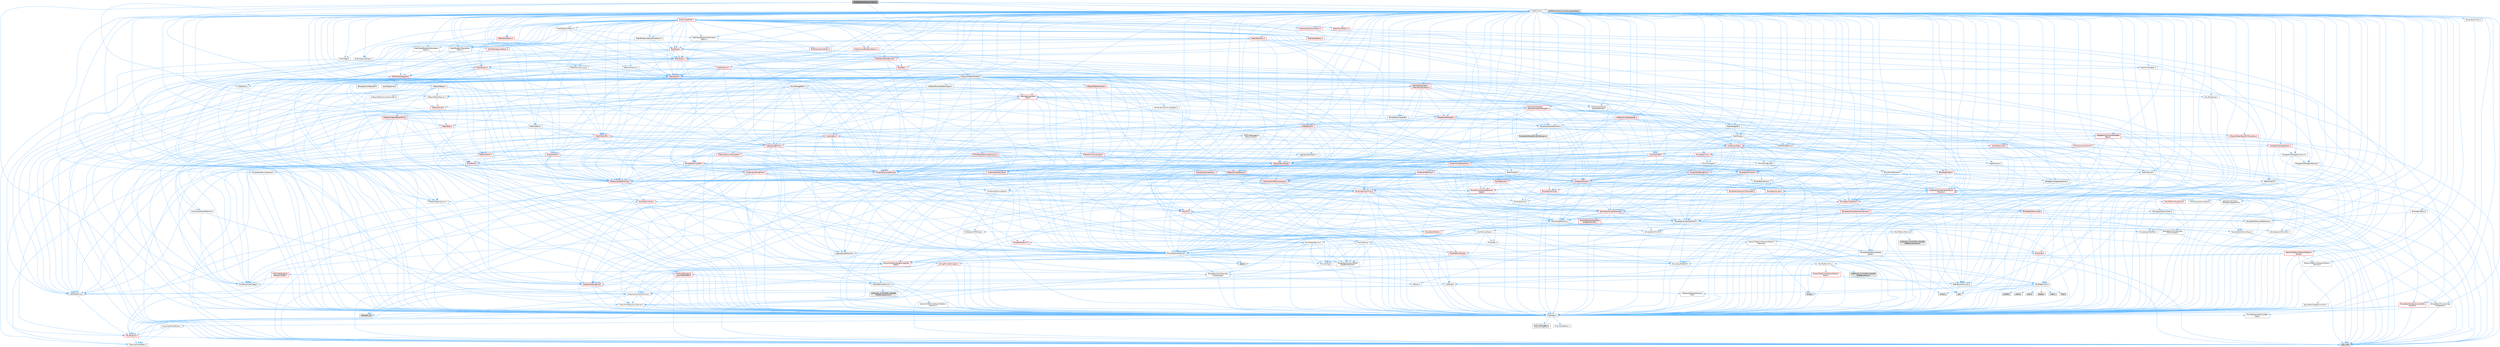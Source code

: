 digraph "SCSEditorExtensionContext.h"
{
 // INTERACTIVE_SVG=YES
 // LATEX_PDF_SIZE
  bgcolor="transparent";
  edge [fontname=Helvetica,fontsize=10,labelfontname=Helvetica,labelfontsize=10];
  node [fontname=Helvetica,fontsize=10,shape=box,height=0.2,width=0.4];
  Node1 [id="Node000001",label="SCSEditorExtensionContext.h",height=0.2,width=0.4,color="gray40", fillcolor="grey60", style="filled", fontcolor="black",tooltip=" "];
  Node1 -> Node2 [id="edge1_Node000001_Node000002",color="steelblue1",style="solid",tooltip=" "];
  Node2 [id="Node000002",label="CoreMinimal.h",height=0.2,width=0.4,color="grey40", fillcolor="white", style="filled",URL="$d7/d67/CoreMinimal_8h.html",tooltip=" "];
  Node2 -> Node3 [id="edge2_Node000002_Node000003",color="steelblue1",style="solid",tooltip=" "];
  Node3 [id="Node000003",label="CoreTypes.h",height=0.2,width=0.4,color="grey40", fillcolor="white", style="filled",URL="$dc/dec/CoreTypes_8h.html",tooltip=" "];
  Node3 -> Node4 [id="edge3_Node000003_Node000004",color="steelblue1",style="solid",tooltip=" "];
  Node4 [id="Node000004",label="HAL/Platform.h",height=0.2,width=0.4,color="red", fillcolor="#FFF0F0", style="filled",URL="$d9/dd0/Platform_8h.html",tooltip=" "];
  Node4 -> Node7 [id="edge4_Node000004_Node000007",color="steelblue1",style="solid",tooltip=" "];
  Node7 [id="Node000007",label="type_traits",height=0.2,width=0.4,color="grey60", fillcolor="#E0E0E0", style="filled",tooltip=" "];
  Node4 -> Node8 [id="edge5_Node000004_Node000008",color="steelblue1",style="solid",tooltip=" "];
  Node8 [id="Node000008",label="PreprocessorHelpers.h",height=0.2,width=0.4,color="grey40", fillcolor="white", style="filled",URL="$db/ddb/PreprocessorHelpers_8h.html",tooltip=" "];
  Node3 -> Node14 [id="edge6_Node000003_Node000014",color="steelblue1",style="solid",tooltip=" "];
  Node14 [id="Node000014",label="ProfilingDebugging\l/UMemoryDefines.h",height=0.2,width=0.4,color="grey40", fillcolor="white", style="filled",URL="$d2/da2/UMemoryDefines_8h.html",tooltip=" "];
  Node3 -> Node15 [id="edge7_Node000003_Node000015",color="steelblue1",style="solid",tooltip=" "];
  Node15 [id="Node000015",label="Misc/CoreMiscDefines.h",height=0.2,width=0.4,color="grey40", fillcolor="white", style="filled",URL="$da/d38/CoreMiscDefines_8h.html",tooltip=" "];
  Node15 -> Node4 [id="edge8_Node000015_Node000004",color="steelblue1",style="solid",tooltip=" "];
  Node15 -> Node8 [id="edge9_Node000015_Node000008",color="steelblue1",style="solid",tooltip=" "];
  Node3 -> Node16 [id="edge10_Node000003_Node000016",color="steelblue1",style="solid",tooltip=" "];
  Node16 [id="Node000016",label="Misc/CoreDefines.h",height=0.2,width=0.4,color="grey40", fillcolor="white", style="filled",URL="$d3/dd2/CoreDefines_8h.html",tooltip=" "];
  Node2 -> Node17 [id="edge11_Node000002_Node000017",color="steelblue1",style="solid",tooltip=" "];
  Node17 [id="Node000017",label="CoreFwd.h",height=0.2,width=0.4,color="grey40", fillcolor="white", style="filled",URL="$d1/d1e/CoreFwd_8h.html",tooltip=" "];
  Node17 -> Node3 [id="edge12_Node000017_Node000003",color="steelblue1",style="solid",tooltip=" "];
  Node17 -> Node18 [id="edge13_Node000017_Node000018",color="steelblue1",style="solid",tooltip=" "];
  Node18 [id="Node000018",label="Containers/ContainersFwd.h",height=0.2,width=0.4,color="grey40", fillcolor="white", style="filled",URL="$d4/d0a/ContainersFwd_8h.html",tooltip=" "];
  Node18 -> Node4 [id="edge14_Node000018_Node000004",color="steelblue1",style="solid",tooltip=" "];
  Node18 -> Node3 [id="edge15_Node000018_Node000003",color="steelblue1",style="solid",tooltip=" "];
  Node18 -> Node19 [id="edge16_Node000018_Node000019",color="steelblue1",style="solid",tooltip=" "];
  Node19 [id="Node000019",label="Traits/IsContiguousContainer.h",height=0.2,width=0.4,color="grey40", fillcolor="white", style="filled",URL="$d5/d3c/IsContiguousContainer_8h.html",tooltip=" "];
  Node19 -> Node3 [id="edge17_Node000019_Node000003",color="steelblue1",style="solid",tooltip=" "];
  Node19 -> Node20 [id="edge18_Node000019_Node000020",color="steelblue1",style="solid",tooltip=" "];
  Node20 [id="Node000020",label="Misc/StaticAssertComplete\lType.h",height=0.2,width=0.4,color="grey40", fillcolor="white", style="filled",URL="$d5/d4e/StaticAssertCompleteType_8h.html",tooltip=" "];
  Node19 -> Node21 [id="edge19_Node000019_Node000021",color="steelblue1",style="solid",tooltip=" "];
  Node21 [id="Node000021",label="initializer_list",height=0.2,width=0.4,color="grey60", fillcolor="#E0E0E0", style="filled",tooltip=" "];
  Node17 -> Node22 [id="edge20_Node000017_Node000022",color="steelblue1",style="solid",tooltip=" "];
  Node22 [id="Node000022",label="Math/MathFwd.h",height=0.2,width=0.4,color="grey40", fillcolor="white", style="filled",URL="$d2/d10/MathFwd_8h.html",tooltip=" "];
  Node22 -> Node4 [id="edge21_Node000022_Node000004",color="steelblue1",style="solid",tooltip=" "];
  Node17 -> Node23 [id="edge22_Node000017_Node000023",color="steelblue1",style="solid",tooltip=" "];
  Node23 [id="Node000023",label="UObject/UObjectHierarchy\lFwd.h",height=0.2,width=0.4,color="grey40", fillcolor="white", style="filled",URL="$d3/d13/UObjectHierarchyFwd_8h.html",tooltip=" "];
  Node2 -> Node23 [id="edge23_Node000002_Node000023",color="steelblue1",style="solid",tooltip=" "];
  Node2 -> Node18 [id="edge24_Node000002_Node000018",color="steelblue1",style="solid",tooltip=" "];
  Node2 -> Node24 [id="edge25_Node000002_Node000024",color="steelblue1",style="solid",tooltip=" "];
  Node24 [id="Node000024",label="Misc/VarArgs.h",height=0.2,width=0.4,color="grey40", fillcolor="white", style="filled",URL="$d5/d6f/VarArgs_8h.html",tooltip=" "];
  Node24 -> Node3 [id="edge26_Node000024_Node000003",color="steelblue1",style="solid",tooltip=" "];
  Node2 -> Node25 [id="edge27_Node000002_Node000025",color="steelblue1",style="solid",tooltip=" "];
  Node25 [id="Node000025",label="Logging/LogVerbosity.h",height=0.2,width=0.4,color="grey40", fillcolor="white", style="filled",URL="$d2/d8f/LogVerbosity_8h.html",tooltip=" "];
  Node25 -> Node3 [id="edge28_Node000025_Node000003",color="steelblue1",style="solid",tooltip=" "];
  Node2 -> Node26 [id="edge29_Node000002_Node000026",color="steelblue1",style="solid",tooltip=" "];
  Node26 [id="Node000026",label="Misc/OutputDevice.h",height=0.2,width=0.4,color="grey40", fillcolor="white", style="filled",URL="$d7/d32/OutputDevice_8h.html",tooltip=" "];
  Node26 -> Node17 [id="edge30_Node000026_Node000017",color="steelblue1",style="solid",tooltip=" "];
  Node26 -> Node3 [id="edge31_Node000026_Node000003",color="steelblue1",style="solid",tooltip=" "];
  Node26 -> Node25 [id="edge32_Node000026_Node000025",color="steelblue1",style="solid",tooltip=" "];
  Node26 -> Node24 [id="edge33_Node000026_Node000024",color="steelblue1",style="solid",tooltip=" "];
  Node26 -> Node27 [id="edge34_Node000026_Node000027",color="steelblue1",style="solid",tooltip=" "];
  Node27 [id="Node000027",label="Templates/IsArrayOrRefOf\lTypeByPredicate.h",height=0.2,width=0.4,color="grey40", fillcolor="white", style="filled",URL="$d6/da1/IsArrayOrRefOfTypeByPredicate_8h.html",tooltip=" "];
  Node27 -> Node3 [id="edge35_Node000027_Node000003",color="steelblue1",style="solid",tooltip=" "];
  Node26 -> Node28 [id="edge36_Node000026_Node000028",color="steelblue1",style="solid",tooltip=" "];
  Node28 [id="Node000028",label="Templates/IsValidVariadic\lFunctionArg.h",height=0.2,width=0.4,color="grey40", fillcolor="white", style="filled",URL="$d0/dc8/IsValidVariadicFunctionArg_8h.html",tooltip=" "];
  Node28 -> Node3 [id="edge37_Node000028_Node000003",color="steelblue1",style="solid",tooltip=" "];
  Node28 -> Node29 [id="edge38_Node000028_Node000029",color="steelblue1",style="solid",tooltip=" "];
  Node29 [id="Node000029",label="IsEnum.h",height=0.2,width=0.4,color="grey40", fillcolor="white", style="filled",URL="$d4/de5/IsEnum_8h.html",tooltip=" "];
  Node28 -> Node7 [id="edge39_Node000028_Node000007",color="steelblue1",style="solid",tooltip=" "];
  Node26 -> Node30 [id="edge40_Node000026_Node000030",color="steelblue1",style="solid",tooltip=" "];
  Node30 [id="Node000030",label="Traits/IsCharEncodingCompatible\lWith.h",height=0.2,width=0.4,color="red", fillcolor="#FFF0F0", style="filled",URL="$df/dd1/IsCharEncodingCompatibleWith_8h.html",tooltip=" "];
  Node30 -> Node7 [id="edge41_Node000030_Node000007",color="steelblue1",style="solid",tooltip=" "];
  Node2 -> Node32 [id="edge42_Node000002_Node000032",color="steelblue1",style="solid",tooltip=" "];
  Node32 [id="Node000032",label="HAL/PlatformCrt.h",height=0.2,width=0.4,color="grey40", fillcolor="white", style="filled",URL="$d8/d75/PlatformCrt_8h.html",tooltip=" "];
  Node32 -> Node33 [id="edge43_Node000032_Node000033",color="steelblue1",style="solid",tooltip=" "];
  Node33 [id="Node000033",label="new",height=0.2,width=0.4,color="grey60", fillcolor="#E0E0E0", style="filled",tooltip=" "];
  Node32 -> Node34 [id="edge44_Node000032_Node000034",color="steelblue1",style="solid",tooltip=" "];
  Node34 [id="Node000034",label="wchar.h",height=0.2,width=0.4,color="grey60", fillcolor="#E0E0E0", style="filled",tooltip=" "];
  Node32 -> Node35 [id="edge45_Node000032_Node000035",color="steelblue1",style="solid",tooltip=" "];
  Node35 [id="Node000035",label="stddef.h",height=0.2,width=0.4,color="grey60", fillcolor="#E0E0E0", style="filled",tooltip=" "];
  Node32 -> Node36 [id="edge46_Node000032_Node000036",color="steelblue1",style="solid",tooltip=" "];
  Node36 [id="Node000036",label="stdlib.h",height=0.2,width=0.4,color="grey60", fillcolor="#E0E0E0", style="filled",tooltip=" "];
  Node32 -> Node37 [id="edge47_Node000032_Node000037",color="steelblue1",style="solid",tooltip=" "];
  Node37 [id="Node000037",label="stdio.h",height=0.2,width=0.4,color="grey60", fillcolor="#E0E0E0", style="filled",tooltip=" "];
  Node32 -> Node38 [id="edge48_Node000032_Node000038",color="steelblue1",style="solid",tooltip=" "];
  Node38 [id="Node000038",label="stdarg.h",height=0.2,width=0.4,color="grey60", fillcolor="#E0E0E0", style="filled",tooltip=" "];
  Node32 -> Node39 [id="edge49_Node000032_Node000039",color="steelblue1",style="solid",tooltip=" "];
  Node39 [id="Node000039",label="math.h",height=0.2,width=0.4,color="grey60", fillcolor="#E0E0E0", style="filled",tooltip=" "];
  Node32 -> Node40 [id="edge50_Node000032_Node000040",color="steelblue1",style="solid",tooltip=" "];
  Node40 [id="Node000040",label="float.h",height=0.2,width=0.4,color="grey60", fillcolor="#E0E0E0", style="filled",tooltip=" "];
  Node32 -> Node41 [id="edge51_Node000032_Node000041",color="steelblue1",style="solid",tooltip=" "];
  Node41 [id="Node000041",label="string.h",height=0.2,width=0.4,color="grey60", fillcolor="#E0E0E0", style="filled",tooltip=" "];
  Node2 -> Node42 [id="edge52_Node000002_Node000042",color="steelblue1",style="solid",tooltip=" "];
  Node42 [id="Node000042",label="HAL/PlatformMisc.h",height=0.2,width=0.4,color="grey40", fillcolor="white", style="filled",URL="$d0/df5/PlatformMisc_8h.html",tooltip=" "];
  Node42 -> Node3 [id="edge53_Node000042_Node000003",color="steelblue1",style="solid",tooltip=" "];
  Node42 -> Node43 [id="edge54_Node000042_Node000043",color="steelblue1",style="solid",tooltip=" "];
  Node43 [id="Node000043",label="GenericPlatform/GenericPlatform\lMisc.h",height=0.2,width=0.4,color="red", fillcolor="#FFF0F0", style="filled",URL="$db/d9a/GenericPlatformMisc_8h.html",tooltip=" "];
  Node43 -> Node44 [id="edge55_Node000043_Node000044",color="steelblue1",style="solid",tooltip=" "];
  Node44 [id="Node000044",label="Containers/StringFwd.h",height=0.2,width=0.4,color="red", fillcolor="#FFF0F0", style="filled",URL="$df/d37/StringFwd_8h.html",tooltip=" "];
  Node44 -> Node3 [id="edge56_Node000044_Node000003",color="steelblue1",style="solid",tooltip=" "];
  Node44 -> Node19 [id="edge57_Node000044_Node000019",color="steelblue1",style="solid",tooltip=" "];
  Node43 -> Node17 [id="edge58_Node000043_Node000017",color="steelblue1",style="solid",tooltip=" "];
  Node43 -> Node3 [id="edge59_Node000043_Node000003",color="steelblue1",style="solid",tooltip=" "];
  Node43 -> Node32 [id="edge60_Node000043_Node000032",color="steelblue1",style="solid",tooltip=" "];
  Node43 -> Node47 [id="edge61_Node000043_Node000047",color="steelblue1",style="solid",tooltip=" "];
  Node47 [id="Node000047",label="Math/NumericLimits.h",height=0.2,width=0.4,color="grey40", fillcolor="white", style="filled",URL="$df/d1b/NumericLimits_8h.html",tooltip=" "];
  Node47 -> Node3 [id="edge62_Node000047_Node000003",color="steelblue1",style="solid",tooltip=" "];
  Node43 -> Node49 [id="edge63_Node000043_Node000049",color="steelblue1",style="solid",tooltip=" "];
  Node49 [id="Node000049",label="Misc/EnumClassFlags.h",height=0.2,width=0.4,color="grey40", fillcolor="white", style="filled",URL="$d8/de7/EnumClassFlags_8h.html",tooltip=" "];
  Node42 -> Node52 [id="edge64_Node000042_Node000052",color="steelblue1",style="solid",tooltip=" "];
  Node52 [id="Node000052",label="COMPILED_PLATFORM_HEADER\l(PlatformMisc.h)",height=0.2,width=0.4,color="grey60", fillcolor="#E0E0E0", style="filled",tooltip=" "];
  Node42 -> Node53 [id="edge65_Node000042_Node000053",color="steelblue1",style="solid",tooltip=" "];
  Node53 [id="Node000053",label="ProfilingDebugging\l/CpuProfilerTrace.h",height=0.2,width=0.4,color="red", fillcolor="#FFF0F0", style="filled",URL="$da/dcb/CpuProfilerTrace_8h.html",tooltip=" "];
  Node53 -> Node3 [id="edge66_Node000053_Node000003",color="steelblue1",style="solid",tooltip=" "];
  Node53 -> Node18 [id="edge67_Node000053_Node000018",color="steelblue1",style="solid",tooltip=" "];
  Node53 -> Node54 [id="edge68_Node000053_Node000054",color="steelblue1",style="solid",tooltip=" "];
  Node54 [id="Node000054",label="HAL/PlatformAtomics.h",height=0.2,width=0.4,color="grey40", fillcolor="white", style="filled",URL="$d3/d36/PlatformAtomics_8h.html",tooltip=" "];
  Node54 -> Node3 [id="edge69_Node000054_Node000003",color="steelblue1",style="solid",tooltip=" "];
  Node54 -> Node55 [id="edge70_Node000054_Node000055",color="steelblue1",style="solid",tooltip=" "];
  Node55 [id="Node000055",label="GenericPlatform/GenericPlatform\lAtomics.h",height=0.2,width=0.4,color="grey40", fillcolor="white", style="filled",URL="$da/d72/GenericPlatformAtomics_8h.html",tooltip=" "];
  Node55 -> Node3 [id="edge71_Node000055_Node000003",color="steelblue1",style="solid",tooltip=" "];
  Node54 -> Node56 [id="edge72_Node000054_Node000056",color="steelblue1",style="solid",tooltip=" "];
  Node56 [id="Node000056",label="COMPILED_PLATFORM_HEADER\l(PlatformAtomics.h)",height=0.2,width=0.4,color="grey60", fillcolor="#E0E0E0", style="filled",tooltip=" "];
  Node53 -> Node8 [id="edge73_Node000053_Node000008",color="steelblue1",style="solid",tooltip=" "];
  Node2 -> Node61 [id="edge74_Node000002_Node000061",color="steelblue1",style="solid",tooltip=" "];
  Node61 [id="Node000061",label="Misc/AssertionMacros.h",height=0.2,width=0.4,color="grey40", fillcolor="white", style="filled",URL="$d0/dfa/AssertionMacros_8h.html",tooltip=" "];
  Node61 -> Node3 [id="edge75_Node000061_Node000003",color="steelblue1",style="solid",tooltip=" "];
  Node61 -> Node4 [id="edge76_Node000061_Node000004",color="steelblue1",style="solid",tooltip=" "];
  Node61 -> Node42 [id="edge77_Node000061_Node000042",color="steelblue1",style="solid",tooltip=" "];
  Node61 -> Node8 [id="edge78_Node000061_Node000008",color="steelblue1",style="solid",tooltip=" "];
  Node61 -> Node62 [id="edge79_Node000061_Node000062",color="steelblue1",style="solid",tooltip=" "];
  Node62 [id="Node000062",label="Templates/EnableIf.h",height=0.2,width=0.4,color="grey40", fillcolor="white", style="filled",URL="$d7/d60/EnableIf_8h.html",tooltip=" "];
  Node62 -> Node3 [id="edge80_Node000062_Node000003",color="steelblue1",style="solid",tooltip=" "];
  Node61 -> Node27 [id="edge81_Node000061_Node000027",color="steelblue1",style="solid",tooltip=" "];
  Node61 -> Node28 [id="edge82_Node000061_Node000028",color="steelblue1",style="solid",tooltip=" "];
  Node61 -> Node30 [id="edge83_Node000061_Node000030",color="steelblue1",style="solid",tooltip=" "];
  Node61 -> Node24 [id="edge84_Node000061_Node000024",color="steelblue1",style="solid",tooltip=" "];
  Node61 -> Node63 [id="edge85_Node000061_Node000063",color="steelblue1",style="solid",tooltip=" "];
  Node63 [id="Node000063",label="String/FormatStringSan.h",height=0.2,width=0.4,color="red", fillcolor="#FFF0F0", style="filled",URL="$d3/d8b/FormatStringSan_8h.html",tooltip=" "];
  Node63 -> Node7 [id="edge86_Node000063_Node000007",color="steelblue1",style="solid",tooltip=" "];
  Node63 -> Node3 [id="edge87_Node000063_Node000003",color="steelblue1",style="solid",tooltip=" "];
  Node63 -> Node28 [id="edge88_Node000063_Node000028",color="steelblue1",style="solid",tooltip=" "];
  Node63 -> Node18 [id="edge89_Node000063_Node000018",color="steelblue1",style="solid",tooltip=" "];
  Node61 -> Node69 [id="edge90_Node000061_Node000069",color="steelblue1",style="solid",tooltip=" "];
  Node69 [id="Node000069",label="atomic",height=0.2,width=0.4,color="grey60", fillcolor="#E0E0E0", style="filled",tooltip=" "];
  Node2 -> Node70 [id="edge91_Node000002_Node000070",color="steelblue1",style="solid",tooltip=" "];
  Node70 [id="Node000070",label="Templates/IsPointer.h",height=0.2,width=0.4,color="grey40", fillcolor="white", style="filled",URL="$d7/d05/IsPointer_8h.html",tooltip=" "];
  Node70 -> Node3 [id="edge92_Node000070_Node000003",color="steelblue1",style="solid",tooltip=" "];
  Node2 -> Node71 [id="edge93_Node000002_Node000071",color="steelblue1",style="solid",tooltip=" "];
  Node71 [id="Node000071",label="HAL/PlatformMemory.h",height=0.2,width=0.4,color="grey40", fillcolor="white", style="filled",URL="$de/d68/PlatformMemory_8h.html",tooltip=" "];
  Node71 -> Node3 [id="edge94_Node000071_Node000003",color="steelblue1",style="solid",tooltip=" "];
  Node71 -> Node72 [id="edge95_Node000071_Node000072",color="steelblue1",style="solid",tooltip=" "];
  Node72 [id="Node000072",label="GenericPlatform/GenericPlatform\lMemory.h",height=0.2,width=0.4,color="grey40", fillcolor="white", style="filled",URL="$dd/d22/GenericPlatformMemory_8h.html",tooltip=" "];
  Node72 -> Node17 [id="edge96_Node000072_Node000017",color="steelblue1",style="solid",tooltip=" "];
  Node72 -> Node3 [id="edge97_Node000072_Node000003",color="steelblue1",style="solid",tooltip=" "];
  Node72 -> Node73 [id="edge98_Node000072_Node000073",color="steelblue1",style="solid",tooltip=" "];
  Node73 [id="Node000073",label="HAL/PlatformString.h",height=0.2,width=0.4,color="red", fillcolor="#FFF0F0", style="filled",URL="$db/db5/PlatformString_8h.html",tooltip=" "];
  Node73 -> Node3 [id="edge99_Node000073_Node000003",color="steelblue1",style="solid",tooltip=" "];
  Node72 -> Node41 [id="edge100_Node000072_Node000041",color="steelblue1",style="solid",tooltip=" "];
  Node72 -> Node34 [id="edge101_Node000072_Node000034",color="steelblue1",style="solid",tooltip=" "];
  Node71 -> Node75 [id="edge102_Node000071_Node000075",color="steelblue1",style="solid",tooltip=" "];
  Node75 [id="Node000075",label="COMPILED_PLATFORM_HEADER\l(PlatformMemory.h)",height=0.2,width=0.4,color="grey60", fillcolor="#E0E0E0", style="filled",tooltip=" "];
  Node2 -> Node54 [id="edge103_Node000002_Node000054",color="steelblue1",style="solid",tooltip=" "];
  Node2 -> Node76 [id="edge104_Node000002_Node000076",color="steelblue1",style="solid",tooltip=" "];
  Node76 [id="Node000076",label="Misc/Exec.h",height=0.2,width=0.4,color="grey40", fillcolor="white", style="filled",URL="$de/ddb/Exec_8h.html",tooltip=" "];
  Node76 -> Node3 [id="edge105_Node000076_Node000003",color="steelblue1",style="solid",tooltip=" "];
  Node76 -> Node61 [id="edge106_Node000076_Node000061",color="steelblue1",style="solid",tooltip=" "];
  Node2 -> Node77 [id="edge107_Node000002_Node000077",color="steelblue1",style="solid",tooltip=" "];
  Node77 [id="Node000077",label="HAL/MemoryBase.h",height=0.2,width=0.4,color="grey40", fillcolor="white", style="filled",URL="$d6/d9f/MemoryBase_8h.html",tooltip=" "];
  Node77 -> Node3 [id="edge108_Node000077_Node000003",color="steelblue1",style="solid",tooltip=" "];
  Node77 -> Node54 [id="edge109_Node000077_Node000054",color="steelblue1",style="solid",tooltip=" "];
  Node77 -> Node32 [id="edge110_Node000077_Node000032",color="steelblue1",style="solid",tooltip=" "];
  Node77 -> Node76 [id="edge111_Node000077_Node000076",color="steelblue1",style="solid",tooltip=" "];
  Node77 -> Node26 [id="edge112_Node000077_Node000026",color="steelblue1",style="solid",tooltip=" "];
  Node77 -> Node78 [id="edge113_Node000077_Node000078",color="steelblue1",style="solid",tooltip=" "];
  Node78 [id="Node000078",label="Templates/Atomic.h",height=0.2,width=0.4,color="red", fillcolor="#FFF0F0", style="filled",URL="$d3/d91/Atomic_8h.html",tooltip=" "];
  Node78 -> Node69 [id="edge114_Node000078_Node000069",color="steelblue1",style="solid",tooltip=" "];
  Node2 -> Node87 [id="edge115_Node000002_Node000087",color="steelblue1",style="solid",tooltip=" "];
  Node87 [id="Node000087",label="HAL/UnrealMemory.h",height=0.2,width=0.4,color="grey40", fillcolor="white", style="filled",URL="$d9/d96/UnrealMemory_8h.html",tooltip=" "];
  Node87 -> Node3 [id="edge116_Node000087_Node000003",color="steelblue1",style="solid",tooltip=" "];
  Node87 -> Node72 [id="edge117_Node000087_Node000072",color="steelblue1",style="solid",tooltip=" "];
  Node87 -> Node77 [id="edge118_Node000087_Node000077",color="steelblue1",style="solid",tooltip=" "];
  Node87 -> Node71 [id="edge119_Node000087_Node000071",color="steelblue1",style="solid",tooltip=" "];
  Node87 -> Node88 [id="edge120_Node000087_Node000088",color="steelblue1",style="solid",tooltip=" "];
  Node88 [id="Node000088",label="ProfilingDebugging\l/MemoryTrace.h",height=0.2,width=0.4,color="red", fillcolor="#FFF0F0", style="filled",URL="$da/dd7/MemoryTrace_8h.html",tooltip=" "];
  Node88 -> Node4 [id="edge121_Node000088_Node000004",color="steelblue1",style="solid",tooltip=" "];
  Node88 -> Node49 [id="edge122_Node000088_Node000049",color="steelblue1",style="solid",tooltip=" "];
  Node87 -> Node70 [id="edge123_Node000087_Node000070",color="steelblue1",style="solid",tooltip=" "];
  Node2 -> Node89 [id="edge124_Node000002_Node000089",color="steelblue1",style="solid",tooltip=" "];
  Node89 [id="Node000089",label="Templates/IsArithmetic.h",height=0.2,width=0.4,color="grey40", fillcolor="white", style="filled",URL="$d2/d5d/IsArithmetic_8h.html",tooltip=" "];
  Node89 -> Node3 [id="edge125_Node000089_Node000003",color="steelblue1",style="solid",tooltip=" "];
  Node2 -> Node83 [id="edge126_Node000002_Node000083",color="steelblue1",style="solid",tooltip=" "];
  Node83 [id="Node000083",label="Templates/AndOrNot.h",height=0.2,width=0.4,color="grey40", fillcolor="white", style="filled",URL="$db/d0a/AndOrNot_8h.html",tooltip=" "];
  Node83 -> Node3 [id="edge127_Node000083_Node000003",color="steelblue1",style="solid",tooltip=" "];
  Node2 -> Node90 [id="edge128_Node000002_Node000090",color="steelblue1",style="solid",tooltip=" "];
  Node90 [id="Node000090",label="Templates/IsPODType.h",height=0.2,width=0.4,color="grey40", fillcolor="white", style="filled",URL="$d7/db1/IsPODType_8h.html",tooltip=" "];
  Node90 -> Node3 [id="edge129_Node000090_Node000003",color="steelblue1",style="solid",tooltip=" "];
  Node2 -> Node91 [id="edge130_Node000002_Node000091",color="steelblue1",style="solid",tooltip=" "];
  Node91 [id="Node000091",label="Templates/IsUECoreType.h",height=0.2,width=0.4,color="grey40", fillcolor="white", style="filled",URL="$d1/db8/IsUECoreType_8h.html",tooltip=" "];
  Node91 -> Node3 [id="edge131_Node000091_Node000003",color="steelblue1",style="solid",tooltip=" "];
  Node91 -> Node7 [id="edge132_Node000091_Node000007",color="steelblue1",style="solid",tooltip=" "];
  Node2 -> Node84 [id="edge133_Node000002_Node000084",color="steelblue1",style="solid",tooltip=" "];
  Node84 [id="Node000084",label="Templates/IsTriviallyCopy\lConstructible.h",height=0.2,width=0.4,color="grey40", fillcolor="white", style="filled",URL="$d3/d78/IsTriviallyCopyConstructible_8h.html",tooltip=" "];
  Node84 -> Node3 [id="edge134_Node000084_Node000003",color="steelblue1",style="solid",tooltip=" "];
  Node84 -> Node7 [id="edge135_Node000084_Node000007",color="steelblue1",style="solid",tooltip=" "];
  Node2 -> Node92 [id="edge136_Node000002_Node000092",color="steelblue1",style="solid",tooltip=" "];
  Node92 [id="Node000092",label="Templates/UnrealTypeTraits.h",height=0.2,width=0.4,color="grey40", fillcolor="white", style="filled",URL="$d2/d2d/UnrealTypeTraits_8h.html",tooltip=" "];
  Node92 -> Node3 [id="edge137_Node000092_Node000003",color="steelblue1",style="solid",tooltip=" "];
  Node92 -> Node70 [id="edge138_Node000092_Node000070",color="steelblue1",style="solid",tooltip=" "];
  Node92 -> Node61 [id="edge139_Node000092_Node000061",color="steelblue1",style="solid",tooltip=" "];
  Node92 -> Node83 [id="edge140_Node000092_Node000083",color="steelblue1",style="solid",tooltip=" "];
  Node92 -> Node62 [id="edge141_Node000092_Node000062",color="steelblue1",style="solid",tooltip=" "];
  Node92 -> Node89 [id="edge142_Node000092_Node000089",color="steelblue1",style="solid",tooltip=" "];
  Node92 -> Node29 [id="edge143_Node000092_Node000029",color="steelblue1",style="solid",tooltip=" "];
  Node92 -> Node93 [id="edge144_Node000092_Node000093",color="steelblue1",style="solid",tooltip=" "];
  Node93 [id="Node000093",label="Templates/Models.h",height=0.2,width=0.4,color="red", fillcolor="#FFF0F0", style="filled",URL="$d3/d0c/Models_8h.html",tooltip=" "];
  Node92 -> Node90 [id="edge145_Node000092_Node000090",color="steelblue1",style="solid",tooltip=" "];
  Node92 -> Node91 [id="edge146_Node000092_Node000091",color="steelblue1",style="solid",tooltip=" "];
  Node92 -> Node84 [id="edge147_Node000092_Node000084",color="steelblue1",style="solid",tooltip=" "];
  Node2 -> Node62 [id="edge148_Node000002_Node000062",color="steelblue1",style="solid",tooltip=" "];
  Node2 -> Node94 [id="edge149_Node000002_Node000094",color="steelblue1",style="solid",tooltip=" "];
  Node94 [id="Node000094",label="Templates/RemoveReference.h",height=0.2,width=0.4,color="grey40", fillcolor="white", style="filled",URL="$da/dbe/RemoveReference_8h.html",tooltip=" "];
  Node94 -> Node3 [id="edge150_Node000094_Node000003",color="steelblue1",style="solid",tooltip=" "];
  Node2 -> Node95 [id="edge151_Node000002_Node000095",color="steelblue1",style="solid",tooltip=" "];
  Node95 [id="Node000095",label="Templates/IntegralConstant.h",height=0.2,width=0.4,color="grey40", fillcolor="white", style="filled",URL="$db/d1b/IntegralConstant_8h.html",tooltip=" "];
  Node95 -> Node3 [id="edge152_Node000095_Node000003",color="steelblue1",style="solid",tooltip=" "];
  Node2 -> Node96 [id="edge153_Node000002_Node000096",color="steelblue1",style="solid",tooltip=" "];
  Node96 [id="Node000096",label="Templates/IsClass.h",height=0.2,width=0.4,color="grey40", fillcolor="white", style="filled",URL="$db/dcb/IsClass_8h.html",tooltip=" "];
  Node96 -> Node3 [id="edge154_Node000096_Node000003",color="steelblue1",style="solid",tooltip=" "];
  Node2 -> Node97 [id="edge155_Node000002_Node000097",color="steelblue1",style="solid",tooltip=" "];
  Node97 [id="Node000097",label="Templates/TypeCompatible\lBytes.h",height=0.2,width=0.4,color="grey40", fillcolor="white", style="filled",URL="$df/d0a/TypeCompatibleBytes_8h.html",tooltip=" "];
  Node97 -> Node3 [id="edge156_Node000097_Node000003",color="steelblue1",style="solid",tooltip=" "];
  Node97 -> Node41 [id="edge157_Node000097_Node000041",color="steelblue1",style="solid",tooltip=" "];
  Node97 -> Node33 [id="edge158_Node000097_Node000033",color="steelblue1",style="solid",tooltip=" "];
  Node97 -> Node7 [id="edge159_Node000097_Node000007",color="steelblue1",style="solid",tooltip=" "];
  Node2 -> Node19 [id="edge160_Node000002_Node000019",color="steelblue1",style="solid",tooltip=" "];
  Node2 -> Node98 [id="edge161_Node000002_Node000098",color="steelblue1",style="solid",tooltip=" "];
  Node98 [id="Node000098",label="Templates/UnrealTemplate.h",height=0.2,width=0.4,color="red", fillcolor="#FFF0F0", style="filled",URL="$d4/d24/UnrealTemplate_8h.html",tooltip=" "];
  Node98 -> Node3 [id="edge162_Node000098_Node000003",color="steelblue1",style="solid",tooltip=" "];
  Node98 -> Node70 [id="edge163_Node000098_Node000070",color="steelblue1",style="solid",tooltip=" "];
  Node98 -> Node87 [id="edge164_Node000098_Node000087",color="steelblue1",style="solid",tooltip=" "];
  Node98 -> Node99 [id="edge165_Node000098_Node000099",color="steelblue1",style="solid",tooltip=" "];
  Node99 [id="Node000099",label="Templates/CopyQualifiers\lAndRefsFromTo.h",height=0.2,width=0.4,color="red", fillcolor="#FFF0F0", style="filled",URL="$d3/db3/CopyQualifiersAndRefsFromTo_8h.html",tooltip=" "];
  Node98 -> Node92 [id="edge166_Node000098_Node000092",color="steelblue1",style="solid",tooltip=" "];
  Node98 -> Node94 [id="edge167_Node000098_Node000094",color="steelblue1",style="solid",tooltip=" "];
  Node98 -> Node97 [id="edge168_Node000098_Node000097",color="steelblue1",style="solid",tooltip=" "];
  Node98 -> Node19 [id="edge169_Node000098_Node000019",color="steelblue1",style="solid",tooltip=" "];
  Node98 -> Node7 [id="edge170_Node000098_Node000007",color="steelblue1",style="solid",tooltip=" "];
  Node2 -> Node47 [id="edge171_Node000002_Node000047",color="steelblue1",style="solid",tooltip=" "];
  Node2 -> Node102 [id="edge172_Node000002_Node000102",color="steelblue1",style="solid",tooltip=" "];
  Node102 [id="Node000102",label="HAL/PlatformMath.h",height=0.2,width=0.4,color="red", fillcolor="#FFF0F0", style="filled",URL="$dc/d53/PlatformMath_8h.html",tooltip=" "];
  Node102 -> Node3 [id="edge173_Node000102_Node000003",color="steelblue1",style="solid",tooltip=" "];
  Node2 -> Node85 [id="edge174_Node000002_Node000085",color="steelblue1",style="solid",tooltip=" "];
  Node85 [id="Node000085",label="Templates/IsTriviallyCopy\lAssignable.h",height=0.2,width=0.4,color="grey40", fillcolor="white", style="filled",URL="$d2/df2/IsTriviallyCopyAssignable_8h.html",tooltip=" "];
  Node85 -> Node3 [id="edge175_Node000085_Node000003",color="steelblue1",style="solid",tooltip=" "];
  Node85 -> Node7 [id="edge176_Node000085_Node000007",color="steelblue1",style="solid",tooltip=" "];
  Node2 -> Node110 [id="edge177_Node000002_Node000110",color="steelblue1",style="solid",tooltip=" "];
  Node110 [id="Node000110",label="Templates/MemoryOps.h",height=0.2,width=0.4,color="red", fillcolor="#FFF0F0", style="filled",URL="$db/dea/MemoryOps_8h.html",tooltip=" "];
  Node110 -> Node3 [id="edge178_Node000110_Node000003",color="steelblue1",style="solid",tooltip=" "];
  Node110 -> Node87 [id="edge179_Node000110_Node000087",color="steelblue1",style="solid",tooltip=" "];
  Node110 -> Node85 [id="edge180_Node000110_Node000085",color="steelblue1",style="solid",tooltip=" "];
  Node110 -> Node84 [id="edge181_Node000110_Node000084",color="steelblue1",style="solid",tooltip=" "];
  Node110 -> Node92 [id="edge182_Node000110_Node000092",color="steelblue1",style="solid",tooltip=" "];
  Node110 -> Node33 [id="edge183_Node000110_Node000033",color="steelblue1",style="solid",tooltip=" "];
  Node110 -> Node7 [id="edge184_Node000110_Node000007",color="steelblue1",style="solid",tooltip=" "];
  Node2 -> Node111 [id="edge185_Node000002_Node000111",color="steelblue1",style="solid",tooltip=" "];
  Node111 [id="Node000111",label="Containers/ContainerAllocation\lPolicies.h",height=0.2,width=0.4,color="red", fillcolor="#FFF0F0", style="filled",URL="$d7/dff/ContainerAllocationPolicies_8h.html",tooltip=" "];
  Node111 -> Node3 [id="edge186_Node000111_Node000003",color="steelblue1",style="solid",tooltip=" "];
  Node111 -> Node111 [id="edge187_Node000111_Node000111",color="steelblue1",style="solid",tooltip=" "];
  Node111 -> Node102 [id="edge188_Node000111_Node000102",color="steelblue1",style="solid",tooltip=" "];
  Node111 -> Node87 [id="edge189_Node000111_Node000087",color="steelblue1",style="solid",tooltip=" "];
  Node111 -> Node47 [id="edge190_Node000111_Node000047",color="steelblue1",style="solid",tooltip=" "];
  Node111 -> Node61 [id="edge191_Node000111_Node000061",color="steelblue1",style="solid",tooltip=" "];
  Node111 -> Node110 [id="edge192_Node000111_Node000110",color="steelblue1",style="solid",tooltip=" "];
  Node111 -> Node97 [id="edge193_Node000111_Node000097",color="steelblue1",style="solid",tooltip=" "];
  Node111 -> Node7 [id="edge194_Node000111_Node000007",color="steelblue1",style="solid",tooltip=" "];
  Node2 -> Node114 [id="edge195_Node000002_Node000114",color="steelblue1",style="solid",tooltip=" "];
  Node114 [id="Node000114",label="Templates/IsEnumClass.h",height=0.2,width=0.4,color="grey40", fillcolor="white", style="filled",URL="$d7/d15/IsEnumClass_8h.html",tooltip=" "];
  Node114 -> Node3 [id="edge196_Node000114_Node000003",color="steelblue1",style="solid",tooltip=" "];
  Node114 -> Node83 [id="edge197_Node000114_Node000083",color="steelblue1",style="solid",tooltip=" "];
  Node2 -> Node115 [id="edge198_Node000002_Node000115",color="steelblue1",style="solid",tooltip=" "];
  Node115 [id="Node000115",label="HAL/PlatformProperties.h",height=0.2,width=0.4,color="red", fillcolor="#FFF0F0", style="filled",URL="$d9/db0/PlatformProperties_8h.html",tooltip=" "];
  Node115 -> Node3 [id="edge199_Node000115_Node000003",color="steelblue1",style="solid",tooltip=" "];
  Node2 -> Node118 [id="edge200_Node000002_Node000118",color="steelblue1",style="solid",tooltip=" "];
  Node118 [id="Node000118",label="Misc/EngineVersionBase.h",height=0.2,width=0.4,color="grey40", fillcolor="white", style="filled",URL="$d5/d2b/EngineVersionBase_8h.html",tooltip=" "];
  Node118 -> Node3 [id="edge201_Node000118_Node000003",color="steelblue1",style="solid",tooltip=" "];
  Node2 -> Node119 [id="edge202_Node000002_Node000119",color="steelblue1",style="solid",tooltip=" "];
  Node119 [id="Node000119",label="Internationalization\l/TextNamespaceFwd.h",height=0.2,width=0.4,color="grey40", fillcolor="white", style="filled",URL="$d8/d97/TextNamespaceFwd_8h.html",tooltip=" "];
  Node119 -> Node3 [id="edge203_Node000119_Node000003",color="steelblue1",style="solid",tooltip=" "];
  Node2 -> Node120 [id="edge204_Node000002_Node000120",color="steelblue1",style="solid",tooltip=" "];
  Node120 [id="Node000120",label="Serialization/Archive.h",height=0.2,width=0.4,color="red", fillcolor="#FFF0F0", style="filled",URL="$d7/d3b/Archive_8h.html",tooltip=" "];
  Node120 -> Node17 [id="edge205_Node000120_Node000017",color="steelblue1",style="solid",tooltip=" "];
  Node120 -> Node3 [id="edge206_Node000120_Node000003",color="steelblue1",style="solid",tooltip=" "];
  Node120 -> Node115 [id="edge207_Node000120_Node000115",color="steelblue1",style="solid",tooltip=" "];
  Node120 -> Node119 [id="edge208_Node000120_Node000119",color="steelblue1",style="solid",tooltip=" "];
  Node120 -> Node22 [id="edge209_Node000120_Node000022",color="steelblue1",style="solid",tooltip=" "];
  Node120 -> Node61 [id="edge210_Node000120_Node000061",color="steelblue1",style="solid",tooltip=" "];
  Node120 -> Node118 [id="edge211_Node000120_Node000118",color="steelblue1",style="solid",tooltip=" "];
  Node120 -> Node24 [id="edge212_Node000120_Node000024",color="steelblue1",style="solid",tooltip=" "];
  Node120 -> Node62 [id="edge213_Node000120_Node000062",color="steelblue1",style="solid",tooltip=" "];
  Node120 -> Node27 [id="edge214_Node000120_Node000027",color="steelblue1",style="solid",tooltip=" "];
  Node120 -> Node114 [id="edge215_Node000120_Node000114",color="steelblue1",style="solid",tooltip=" "];
  Node120 -> Node28 [id="edge216_Node000120_Node000028",color="steelblue1",style="solid",tooltip=" "];
  Node120 -> Node98 [id="edge217_Node000120_Node000098",color="steelblue1",style="solid",tooltip=" "];
  Node120 -> Node30 [id="edge218_Node000120_Node000030",color="steelblue1",style="solid",tooltip=" "];
  Node120 -> Node123 [id="edge219_Node000120_Node000123",color="steelblue1",style="solid",tooltip=" "];
  Node123 [id="Node000123",label="UObject/ObjectVersion.h",height=0.2,width=0.4,color="grey40", fillcolor="white", style="filled",URL="$da/d63/ObjectVersion_8h.html",tooltip=" "];
  Node123 -> Node3 [id="edge220_Node000123_Node000003",color="steelblue1",style="solid",tooltip=" "];
  Node2 -> Node124 [id="edge221_Node000002_Node000124",color="steelblue1",style="solid",tooltip=" "];
  Node124 [id="Node000124",label="Templates/Less.h",height=0.2,width=0.4,color="grey40", fillcolor="white", style="filled",URL="$de/dc8/Less_8h.html",tooltip=" "];
  Node124 -> Node3 [id="edge222_Node000124_Node000003",color="steelblue1",style="solid",tooltip=" "];
  Node124 -> Node98 [id="edge223_Node000124_Node000098",color="steelblue1",style="solid",tooltip=" "];
  Node2 -> Node125 [id="edge224_Node000002_Node000125",color="steelblue1",style="solid",tooltip=" "];
  Node125 [id="Node000125",label="Templates/Sorting.h",height=0.2,width=0.4,color="red", fillcolor="#FFF0F0", style="filled",URL="$d3/d9e/Sorting_8h.html",tooltip=" "];
  Node125 -> Node3 [id="edge225_Node000125_Node000003",color="steelblue1",style="solid",tooltip=" "];
  Node125 -> Node102 [id="edge226_Node000125_Node000102",color="steelblue1",style="solid",tooltip=" "];
  Node125 -> Node124 [id="edge227_Node000125_Node000124",color="steelblue1",style="solid",tooltip=" "];
  Node2 -> Node136 [id="edge228_Node000002_Node000136",color="steelblue1",style="solid",tooltip=" "];
  Node136 [id="Node000136",label="Misc/Char.h",height=0.2,width=0.4,color="red", fillcolor="#FFF0F0", style="filled",URL="$d0/d58/Char_8h.html",tooltip=" "];
  Node136 -> Node3 [id="edge229_Node000136_Node000003",color="steelblue1",style="solid",tooltip=" "];
  Node136 -> Node7 [id="edge230_Node000136_Node000007",color="steelblue1",style="solid",tooltip=" "];
  Node2 -> Node139 [id="edge231_Node000002_Node000139",color="steelblue1",style="solid",tooltip=" "];
  Node139 [id="Node000139",label="GenericPlatform/GenericPlatform\lStricmp.h",height=0.2,width=0.4,color="grey40", fillcolor="white", style="filled",URL="$d2/d86/GenericPlatformStricmp_8h.html",tooltip=" "];
  Node139 -> Node3 [id="edge232_Node000139_Node000003",color="steelblue1",style="solid",tooltip=" "];
  Node2 -> Node140 [id="edge233_Node000002_Node000140",color="steelblue1",style="solid",tooltip=" "];
  Node140 [id="Node000140",label="GenericPlatform/GenericPlatform\lString.h",height=0.2,width=0.4,color="red", fillcolor="#FFF0F0", style="filled",URL="$dd/d20/GenericPlatformString_8h.html",tooltip=" "];
  Node140 -> Node3 [id="edge234_Node000140_Node000003",color="steelblue1",style="solid",tooltip=" "];
  Node140 -> Node139 [id="edge235_Node000140_Node000139",color="steelblue1",style="solid",tooltip=" "];
  Node140 -> Node62 [id="edge236_Node000140_Node000062",color="steelblue1",style="solid",tooltip=" "];
  Node140 -> Node30 [id="edge237_Node000140_Node000030",color="steelblue1",style="solid",tooltip=" "];
  Node140 -> Node7 [id="edge238_Node000140_Node000007",color="steelblue1",style="solid",tooltip=" "];
  Node2 -> Node73 [id="edge239_Node000002_Node000073",color="steelblue1",style="solid",tooltip=" "];
  Node2 -> Node143 [id="edge240_Node000002_Node000143",color="steelblue1",style="solid",tooltip=" "];
  Node143 [id="Node000143",label="Misc/CString.h",height=0.2,width=0.4,color="grey40", fillcolor="white", style="filled",URL="$d2/d49/CString_8h.html",tooltip=" "];
  Node143 -> Node3 [id="edge241_Node000143_Node000003",color="steelblue1",style="solid",tooltip=" "];
  Node143 -> Node32 [id="edge242_Node000143_Node000032",color="steelblue1",style="solid",tooltip=" "];
  Node143 -> Node73 [id="edge243_Node000143_Node000073",color="steelblue1",style="solid",tooltip=" "];
  Node143 -> Node61 [id="edge244_Node000143_Node000061",color="steelblue1",style="solid",tooltip=" "];
  Node143 -> Node136 [id="edge245_Node000143_Node000136",color="steelblue1",style="solid",tooltip=" "];
  Node143 -> Node24 [id="edge246_Node000143_Node000024",color="steelblue1",style="solid",tooltip=" "];
  Node143 -> Node27 [id="edge247_Node000143_Node000027",color="steelblue1",style="solid",tooltip=" "];
  Node143 -> Node28 [id="edge248_Node000143_Node000028",color="steelblue1",style="solid",tooltip=" "];
  Node143 -> Node30 [id="edge249_Node000143_Node000030",color="steelblue1",style="solid",tooltip=" "];
  Node2 -> Node144 [id="edge250_Node000002_Node000144",color="steelblue1",style="solid",tooltip=" "];
  Node144 [id="Node000144",label="Misc/Crc.h",height=0.2,width=0.4,color="red", fillcolor="#FFF0F0", style="filled",URL="$d4/dd2/Crc_8h.html",tooltip=" "];
  Node144 -> Node3 [id="edge251_Node000144_Node000003",color="steelblue1",style="solid",tooltip=" "];
  Node144 -> Node73 [id="edge252_Node000144_Node000073",color="steelblue1",style="solid",tooltip=" "];
  Node144 -> Node61 [id="edge253_Node000144_Node000061",color="steelblue1",style="solid",tooltip=" "];
  Node144 -> Node143 [id="edge254_Node000144_Node000143",color="steelblue1",style="solid",tooltip=" "];
  Node144 -> Node136 [id="edge255_Node000144_Node000136",color="steelblue1",style="solid",tooltip=" "];
  Node144 -> Node92 [id="edge256_Node000144_Node000092",color="steelblue1",style="solid",tooltip=" "];
  Node2 -> Node135 [id="edge257_Node000002_Node000135",color="steelblue1",style="solid",tooltip=" "];
  Node135 [id="Node000135",label="Math/UnrealMathUtility.h",height=0.2,width=0.4,color="red", fillcolor="#FFF0F0", style="filled",URL="$db/db8/UnrealMathUtility_8h.html",tooltip=" "];
  Node135 -> Node3 [id="edge258_Node000135_Node000003",color="steelblue1",style="solid",tooltip=" "];
  Node135 -> Node61 [id="edge259_Node000135_Node000061",color="steelblue1",style="solid",tooltip=" "];
  Node135 -> Node102 [id="edge260_Node000135_Node000102",color="steelblue1",style="solid",tooltip=" "];
  Node135 -> Node22 [id="edge261_Node000135_Node000022",color="steelblue1",style="solid",tooltip=" "];
  Node2 -> Node145 [id="edge262_Node000002_Node000145",color="steelblue1",style="solid",tooltip=" "];
  Node145 [id="Node000145",label="Containers/UnrealString.h",height=0.2,width=0.4,color="red", fillcolor="#FFF0F0", style="filled",URL="$d5/dba/UnrealString_8h.html",tooltip=" "];
  Node2 -> Node149 [id="edge263_Node000002_Node000149",color="steelblue1",style="solid",tooltip=" "];
  Node149 [id="Node000149",label="Containers/Array.h",height=0.2,width=0.4,color="red", fillcolor="#FFF0F0", style="filled",URL="$df/dd0/Array_8h.html",tooltip=" "];
  Node149 -> Node3 [id="edge264_Node000149_Node000003",color="steelblue1",style="solid",tooltip=" "];
  Node149 -> Node61 [id="edge265_Node000149_Node000061",color="steelblue1",style="solid",tooltip=" "];
  Node149 -> Node150 [id="edge266_Node000149_Node000150",color="steelblue1",style="solid",tooltip=" "];
  Node150 [id="Node000150",label="Misc/IntrusiveUnsetOptional\lState.h",height=0.2,width=0.4,color="red", fillcolor="#FFF0F0", style="filled",URL="$d2/d0a/IntrusiveUnsetOptionalState_8h.html",tooltip=" "];
  Node149 -> Node87 [id="edge267_Node000149_Node000087",color="steelblue1",style="solid",tooltip=" "];
  Node149 -> Node92 [id="edge268_Node000149_Node000092",color="steelblue1",style="solid",tooltip=" "];
  Node149 -> Node98 [id="edge269_Node000149_Node000098",color="steelblue1",style="solid",tooltip=" "];
  Node149 -> Node111 [id="edge270_Node000149_Node000111",color="steelblue1",style="solid",tooltip=" "];
  Node149 -> Node120 [id="edge271_Node000149_Node000120",color="steelblue1",style="solid",tooltip=" "];
  Node149 -> Node128 [id="edge272_Node000149_Node000128",color="steelblue1",style="solid",tooltip=" "];
  Node128 [id="Node000128",label="Templates/Invoke.h",height=0.2,width=0.4,color="red", fillcolor="#FFF0F0", style="filled",URL="$d7/deb/Invoke_8h.html",tooltip=" "];
  Node128 -> Node3 [id="edge273_Node000128_Node000003",color="steelblue1",style="solid",tooltip=" "];
  Node128 -> Node98 [id="edge274_Node000128_Node000098",color="steelblue1",style="solid",tooltip=" "];
  Node128 -> Node7 [id="edge275_Node000128_Node000007",color="steelblue1",style="solid",tooltip=" "];
  Node149 -> Node124 [id="edge276_Node000149_Node000124",color="steelblue1",style="solid",tooltip=" "];
  Node149 -> Node125 [id="edge277_Node000149_Node000125",color="steelblue1",style="solid",tooltip=" "];
  Node149 -> Node172 [id="edge278_Node000149_Node000172",color="steelblue1",style="solid",tooltip=" "];
  Node172 [id="Node000172",label="Templates/AlignmentTemplates.h",height=0.2,width=0.4,color="red", fillcolor="#FFF0F0", style="filled",URL="$dd/d32/AlignmentTemplates_8h.html",tooltip=" "];
  Node172 -> Node3 [id="edge279_Node000172_Node000003",color="steelblue1",style="solid",tooltip=" "];
  Node172 -> Node70 [id="edge280_Node000172_Node000070",color="steelblue1",style="solid",tooltip=" "];
  Node149 -> Node7 [id="edge281_Node000149_Node000007",color="steelblue1",style="solid",tooltip=" "];
  Node2 -> Node173 [id="edge282_Node000002_Node000173",color="steelblue1",style="solid",tooltip=" "];
  Node173 [id="Node000173",label="Misc/FrameNumber.h",height=0.2,width=0.4,color="grey40", fillcolor="white", style="filled",URL="$dd/dbd/FrameNumber_8h.html",tooltip=" "];
  Node173 -> Node3 [id="edge283_Node000173_Node000003",color="steelblue1",style="solid",tooltip=" "];
  Node173 -> Node47 [id="edge284_Node000173_Node000047",color="steelblue1",style="solid",tooltip=" "];
  Node173 -> Node135 [id="edge285_Node000173_Node000135",color="steelblue1",style="solid",tooltip=" "];
  Node173 -> Node62 [id="edge286_Node000173_Node000062",color="steelblue1",style="solid",tooltip=" "];
  Node173 -> Node92 [id="edge287_Node000173_Node000092",color="steelblue1",style="solid",tooltip=" "];
  Node2 -> Node174 [id="edge288_Node000002_Node000174",color="steelblue1",style="solid",tooltip=" "];
  Node174 [id="Node000174",label="Misc/Timespan.h",height=0.2,width=0.4,color="grey40", fillcolor="white", style="filled",URL="$da/dd9/Timespan_8h.html",tooltip=" "];
  Node174 -> Node3 [id="edge289_Node000174_Node000003",color="steelblue1",style="solid",tooltip=" "];
  Node174 -> Node175 [id="edge290_Node000174_Node000175",color="steelblue1",style="solid",tooltip=" "];
  Node175 [id="Node000175",label="Math/Interval.h",height=0.2,width=0.4,color="grey40", fillcolor="white", style="filled",URL="$d1/d55/Interval_8h.html",tooltip=" "];
  Node175 -> Node3 [id="edge291_Node000175_Node000003",color="steelblue1",style="solid",tooltip=" "];
  Node175 -> Node89 [id="edge292_Node000175_Node000089",color="steelblue1",style="solid",tooltip=" "];
  Node175 -> Node92 [id="edge293_Node000175_Node000092",color="steelblue1",style="solid",tooltip=" "];
  Node175 -> Node47 [id="edge294_Node000175_Node000047",color="steelblue1",style="solid",tooltip=" "];
  Node175 -> Node135 [id="edge295_Node000175_Node000135",color="steelblue1",style="solid",tooltip=" "];
  Node174 -> Node135 [id="edge296_Node000174_Node000135",color="steelblue1",style="solid",tooltip=" "];
  Node174 -> Node61 [id="edge297_Node000174_Node000061",color="steelblue1",style="solid",tooltip=" "];
  Node2 -> Node176 [id="edge298_Node000002_Node000176",color="steelblue1",style="solid",tooltip=" "];
  Node176 [id="Node000176",label="Containers/StringConv.h",height=0.2,width=0.4,color="red", fillcolor="#FFF0F0", style="filled",URL="$d3/ddf/StringConv_8h.html",tooltip=" "];
  Node176 -> Node3 [id="edge299_Node000176_Node000003",color="steelblue1",style="solid",tooltip=" "];
  Node176 -> Node61 [id="edge300_Node000176_Node000061",color="steelblue1",style="solid",tooltip=" "];
  Node176 -> Node111 [id="edge301_Node000176_Node000111",color="steelblue1",style="solid",tooltip=" "];
  Node176 -> Node149 [id="edge302_Node000176_Node000149",color="steelblue1",style="solid",tooltip=" "];
  Node176 -> Node143 [id="edge303_Node000176_Node000143",color="steelblue1",style="solid",tooltip=" "];
  Node176 -> Node177 [id="edge304_Node000176_Node000177",color="steelblue1",style="solid",tooltip=" "];
  Node177 [id="Node000177",label="Templates/IsArray.h",height=0.2,width=0.4,color="grey40", fillcolor="white", style="filled",URL="$d8/d8d/IsArray_8h.html",tooltip=" "];
  Node177 -> Node3 [id="edge305_Node000177_Node000003",color="steelblue1",style="solid",tooltip=" "];
  Node176 -> Node98 [id="edge306_Node000176_Node000098",color="steelblue1",style="solid",tooltip=" "];
  Node176 -> Node92 [id="edge307_Node000176_Node000092",color="steelblue1",style="solid",tooltip=" "];
  Node176 -> Node30 [id="edge308_Node000176_Node000030",color="steelblue1",style="solid",tooltip=" "];
  Node176 -> Node19 [id="edge309_Node000176_Node000019",color="steelblue1",style="solid",tooltip=" "];
  Node176 -> Node7 [id="edge310_Node000176_Node000007",color="steelblue1",style="solid",tooltip=" "];
  Node2 -> Node178 [id="edge311_Node000002_Node000178",color="steelblue1",style="solid",tooltip=" "];
  Node178 [id="Node000178",label="UObject/UnrealNames.h",height=0.2,width=0.4,color="red", fillcolor="#FFF0F0", style="filled",URL="$d8/db1/UnrealNames_8h.html",tooltip=" "];
  Node178 -> Node3 [id="edge312_Node000178_Node000003",color="steelblue1",style="solid",tooltip=" "];
  Node2 -> Node180 [id="edge313_Node000002_Node000180",color="steelblue1",style="solid",tooltip=" "];
  Node180 [id="Node000180",label="UObject/NameTypes.h",height=0.2,width=0.4,color="red", fillcolor="#FFF0F0", style="filled",URL="$d6/d35/NameTypes_8h.html",tooltip=" "];
  Node180 -> Node3 [id="edge314_Node000180_Node000003",color="steelblue1",style="solid",tooltip=" "];
  Node180 -> Node61 [id="edge315_Node000180_Node000061",color="steelblue1",style="solid",tooltip=" "];
  Node180 -> Node87 [id="edge316_Node000180_Node000087",color="steelblue1",style="solid",tooltip=" "];
  Node180 -> Node92 [id="edge317_Node000180_Node000092",color="steelblue1",style="solid",tooltip=" "];
  Node180 -> Node98 [id="edge318_Node000180_Node000098",color="steelblue1",style="solid",tooltip=" "];
  Node180 -> Node145 [id="edge319_Node000180_Node000145",color="steelblue1",style="solid",tooltip=" "];
  Node180 -> Node176 [id="edge320_Node000180_Node000176",color="steelblue1",style="solid",tooltip=" "];
  Node180 -> Node44 [id="edge321_Node000180_Node000044",color="steelblue1",style="solid",tooltip=" "];
  Node180 -> Node178 [id="edge322_Node000180_Node000178",color="steelblue1",style="solid",tooltip=" "];
  Node180 -> Node78 [id="edge323_Node000180_Node000078",color="steelblue1",style="solid",tooltip=" "];
  Node180 -> Node157 [id="edge324_Node000180_Node000157",color="steelblue1",style="solid",tooltip=" "];
  Node157 [id="Node000157",label="Serialization/MemoryLayout.h",height=0.2,width=0.4,color="red", fillcolor="#FFF0F0", style="filled",URL="$d7/d66/MemoryLayout_8h.html",tooltip=" "];
  Node157 -> Node160 [id="edge325_Node000157_Node000160",color="steelblue1",style="solid",tooltip=" "];
  Node160 [id="Node000160",label="Containers/EnumAsByte.h",height=0.2,width=0.4,color="grey40", fillcolor="white", style="filled",URL="$d6/d9a/EnumAsByte_8h.html",tooltip=" "];
  Node160 -> Node3 [id="edge326_Node000160_Node000003",color="steelblue1",style="solid",tooltip=" "];
  Node160 -> Node90 [id="edge327_Node000160_Node000090",color="steelblue1",style="solid",tooltip=" "];
  Node160 -> Node161 [id="edge328_Node000160_Node000161",color="steelblue1",style="solid",tooltip=" "];
  Node161 [id="Node000161",label="Templates/TypeHash.h",height=0.2,width=0.4,color="red", fillcolor="#FFF0F0", style="filled",URL="$d1/d62/TypeHash_8h.html",tooltip=" "];
  Node161 -> Node3 [id="edge329_Node000161_Node000003",color="steelblue1",style="solid",tooltip=" "];
  Node161 -> Node144 [id="edge330_Node000161_Node000144",color="steelblue1",style="solid",tooltip=" "];
  Node161 -> Node7 [id="edge331_Node000161_Node000007",color="steelblue1",style="solid",tooltip=" "];
  Node157 -> Node44 [id="edge332_Node000157_Node000044",color="steelblue1",style="solid",tooltip=" "];
  Node157 -> Node87 [id="edge333_Node000157_Node000087",color="steelblue1",style="solid",tooltip=" "];
  Node157 -> Node62 [id="edge334_Node000157_Node000062",color="steelblue1",style="solid",tooltip=" "];
  Node157 -> Node93 [id="edge335_Node000157_Node000093",color="steelblue1",style="solid",tooltip=" "];
  Node157 -> Node98 [id="edge336_Node000157_Node000098",color="steelblue1",style="solid",tooltip=" "];
  Node180 -> Node150 [id="edge337_Node000180_Node000150",color="steelblue1",style="solid",tooltip=" "];
  Node2 -> Node188 [id="edge338_Node000002_Node000188",color="steelblue1",style="solid",tooltip=" "];
  Node188 [id="Node000188",label="Misc/Parse.h",height=0.2,width=0.4,color="red", fillcolor="#FFF0F0", style="filled",URL="$dc/d71/Parse_8h.html",tooltip=" "];
  Node188 -> Node44 [id="edge339_Node000188_Node000044",color="steelblue1",style="solid",tooltip=" "];
  Node188 -> Node145 [id="edge340_Node000188_Node000145",color="steelblue1",style="solid",tooltip=" "];
  Node188 -> Node3 [id="edge341_Node000188_Node000003",color="steelblue1",style="solid",tooltip=" "];
  Node188 -> Node32 [id="edge342_Node000188_Node000032",color="steelblue1",style="solid",tooltip=" "];
  Node188 -> Node49 [id="edge343_Node000188_Node000049",color="steelblue1",style="solid",tooltip=" "];
  Node188 -> Node189 [id="edge344_Node000188_Node000189",color="steelblue1",style="solid",tooltip=" "];
  Node189 [id="Node000189",label="Templates/Function.h",height=0.2,width=0.4,color="red", fillcolor="#FFF0F0", style="filled",URL="$df/df5/Function_8h.html",tooltip=" "];
  Node189 -> Node3 [id="edge345_Node000189_Node000003",color="steelblue1",style="solid",tooltip=" "];
  Node189 -> Node61 [id="edge346_Node000189_Node000061",color="steelblue1",style="solid",tooltip=" "];
  Node189 -> Node150 [id="edge347_Node000189_Node000150",color="steelblue1",style="solid",tooltip=" "];
  Node189 -> Node87 [id="edge348_Node000189_Node000087",color="steelblue1",style="solid",tooltip=" "];
  Node189 -> Node92 [id="edge349_Node000189_Node000092",color="steelblue1",style="solid",tooltip=" "];
  Node189 -> Node128 [id="edge350_Node000189_Node000128",color="steelblue1",style="solid",tooltip=" "];
  Node189 -> Node98 [id="edge351_Node000189_Node000098",color="steelblue1",style="solid",tooltip=" "];
  Node189 -> Node135 [id="edge352_Node000189_Node000135",color="steelblue1",style="solid",tooltip=" "];
  Node189 -> Node33 [id="edge353_Node000189_Node000033",color="steelblue1",style="solid",tooltip=" "];
  Node189 -> Node7 [id="edge354_Node000189_Node000007",color="steelblue1",style="solid",tooltip=" "];
  Node2 -> Node172 [id="edge355_Node000002_Node000172",color="steelblue1",style="solid",tooltip=" "];
  Node2 -> Node191 [id="edge356_Node000002_Node000191",color="steelblue1",style="solid",tooltip=" "];
  Node191 [id="Node000191",label="Misc/StructBuilder.h",height=0.2,width=0.4,color="grey40", fillcolor="white", style="filled",URL="$d9/db3/StructBuilder_8h.html",tooltip=" "];
  Node191 -> Node3 [id="edge357_Node000191_Node000003",color="steelblue1",style="solid",tooltip=" "];
  Node191 -> Node135 [id="edge358_Node000191_Node000135",color="steelblue1",style="solid",tooltip=" "];
  Node191 -> Node172 [id="edge359_Node000191_Node000172",color="steelblue1",style="solid",tooltip=" "];
  Node2 -> Node104 [id="edge360_Node000002_Node000104",color="steelblue1",style="solid",tooltip=" "];
  Node104 [id="Node000104",label="Templates/Decay.h",height=0.2,width=0.4,color="grey40", fillcolor="white", style="filled",URL="$dd/d0f/Decay_8h.html",tooltip=" "];
  Node104 -> Node3 [id="edge361_Node000104_Node000003",color="steelblue1",style="solid",tooltip=" "];
  Node104 -> Node94 [id="edge362_Node000104_Node000094",color="steelblue1",style="solid",tooltip=" "];
  Node104 -> Node7 [id="edge363_Node000104_Node000007",color="steelblue1",style="solid",tooltip=" "];
  Node2 -> Node192 [id="edge364_Node000002_Node000192",color="steelblue1",style="solid",tooltip=" "];
  Node192 [id="Node000192",label="Templates/PointerIsConvertible\lFromTo.h",height=0.2,width=0.4,color="red", fillcolor="#FFF0F0", style="filled",URL="$d6/d65/PointerIsConvertibleFromTo_8h.html",tooltip=" "];
  Node192 -> Node3 [id="edge365_Node000192_Node000003",color="steelblue1",style="solid",tooltip=" "];
  Node192 -> Node20 [id="edge366_Node000192_Node000020",color="steelblue1",style="solid",tooltip=" "];
  Node192 -> Node7 [id="edge367_Node000192_Node000007",color="steelblue1",style="solid",tooltip=" "];
  Node2 -> Node128 [id="edge368_Node000002_Node000128",color="steelblue1",style="solid",tooltip=" "];
  Node2 -> Node189 [id="edge369_Node000002_Node000189",color="steelblue1",style="solid",tooltip=" "];
  Node2 -> Node161 [id="edge370_Node000002_Node000161",color="steelblue1",style="solid",tooltip=" "];
  Node2 -> Node193 [id="edge371_Node000002_Node000193",color="steelblue1",style="solid",tooltip=" "];
  Node193 [id="Node000193",label="Containers/ScriptArray.h",height=0.2,width=0.4,color="red", fillcolor="#FFF0F0", style="filled",URL="$dc/daf/ScriptArray_8h.html",tooltip=" "];
  Node193 -> Node3 [id="edge372_Node000193_Node000003",color="steelblue1",style="solid",tooltip=" "];
  Node193 -> Node61 [id="edge373_Node000193_Node000061",color="steelblue1",style="solid",tooltip=" "];
  Node193 -> Node87 [id="edge374_Node000193_Node000087",color="steelblue1",style="solid",tooltip=" "];
  Node193 -> Node111 [id="edge375_Node000193_Node000111",color="steelblue1",style="solid",tooltip=" "];
  Node193 -> Node149 [id="edge376_Node000193_Node000149",color="steelblue1",style="solid",tooltip=" "];
  Node193 -> Node21 [id="edge377_Node000193_Node000021",color="steelblue1",style="solid",tooltip=" "];
  Node2 -> Node194 [id="edge378_Node000002_Node000194",color="steelblue1",style="solid",tooltip=" "];
  Node194 [id="Node000194",label="Containers/BitArray.h",height=0.2,width=0.4,color="red", fillcolor="#FFF0F0", style="filled",URL="$d1/de4/BitArray_8h.html",tooltip=" "];
  Node194 -> Node111 [id="edge379_Node000194_Node000111",color="steelblue1",style="solid",tooltip=" "];
  Node194 -> Node3 [id="edge380_Node000194_Node000003",color="steelblue1",style="solid",tooltip=" "];
  Node194 -> Node54 [id="edge381_Node000194_Node000054",color="steelblue1",style="solid",tooltip=" "];
  Node194 -> Node87 [id="edge382_Node000194_Node000087",color="steelblue1",style="solid",tooltip=" "];
  Node194 -> Node135 [id="edge383_Node000194_Node000135",color="steelblue1",style="solid",tooltip=" "];
  Node194 -> Node61 [id="edge384_Node000194_Node000061",color="steelblue1",style="solid",tooltip=" "];
  Node194 -> Node49 [id="edge385_Node000194_Node000049",color="steelblue1",style="solid",tooltip=" "];
  Node194 -> Node120 [id="edge386_Node000194_Node000120",color="steelblue1",style="solid",tooltip=" "];
  Node194 -> Node157 [id="edge387_Node000194_Node000157",color="steelblue1",style="solid",tooltip=" "];
  Node194 -> Node62 [id="edge388_Node000194_Node000062",color="steelblue1",style="solid",tooltip=" "];
  Node194 -> Node128 [id="edge389_Node000194_Node000128",color="steelblue1",style="solid",tooltip=" "];
  Node194 -> Node98 [id="edge390_Node000194_Node000098",color="steelblue1",style="solid",tooltip=" "];
  Node194 -> Node92 [id="edge391_Node000194_Node000092",color="steelblue1",style="solid",tooltip=" "];
  Node2 -> Node195 [id="edge392_Node000002_Node000195",color="steelblue1",style="solid",tooltip=" "];
  Node195 [id="Node000195",label="Containers/SparseArray.h",height=0.2,width=0.4,color="red", fillcolor="#FFF0F0", style="filled",URL="$d5/dbf/SparseArray_8h.html",tooltip=" "];
  Node195 -> Node3 [id="edge393_Node000195_Node000003",color="steelblue1",style="solid",tooltip=" "];
  Node195 -> Node61 [id="edge394_Node000195_Node000061",color="steelblue1",style="solid",tooltip=" "];
  Node195 -> Node87 [id="edge395_Node000195_Node000087",color="steelblue1",style="solid",tooltip=" "];
  Node195 -> Node92 [id="edge396_Node000195_Node000092",color="steelblue1",style="solid",tooltip=" "];
  Node195 -> Node98 [id="edge397_Node000195_Node000098",color="steelblue1",style="solid",tooltip=" "];
  Node195 -> Node111 [id="edge398_Node000195_Node000111",color="steelblue1",style="solid",tooltip=" "];
  Node195 -> Node124 [id="edge399_Node000195_Node000124",color="steelblue1",style="solid",tooltip=" "];
  Node195 -> Node149 [id="edge400_Node000195_Node000149",color="steelblue1",style="solid",tooltip=" "];
  Node195 -> Node135 [id="edge401_Node000195_Node000135",color="steelblue1",style="solid",tooltip=" "];
  Node195 -> Node193 [id="edge402_Node000195_Node000193",color="steelblue1",style="solid",tooltip=" "];
  Node195 -> Node194 [id="edge403_Node000195_Node000194",color="steelblue1",style="solid",tooltip=" "];
  Node195 -> Node145 [id="edge404_Node000195_Node000145",color="steelblue1",style="solid",tooltip=" "];
  Node195 -> Node150 [id="edge405_Node000195_Node000150",color="steelblue1",style="solid",tooltip=" "];
  Node2 -> Node211 [id="edge406_Node000002_Node000211",color="steelblue1",style="solid",tooltip=" "];
  Node211 [id="Node000211",label="Containers/Set.h",height=0.2,width=0.4,color="red", fillcolor="#FFF0F0", style="filled",URL="$d4/d45/Set_8h.html",tooltip=" "];
  Node211 -> Node111 [id="edge407_Node000211_Node000111",color="steelblue1",style="solid",tooltip=" "];
  Node211 -> Node195 [id="edge408_Node000211_Node000195",color="steelblue1",style="solid",tooltip=" "];
  Node211 -> Node18 [id="edge409_Node000211_Node000018",color="steelblue1",style="solid",tooltip=" "];
  Node211 -> Node135 [id="edge410_Node000211_Node000135",color="steelblue1",style="solid",tooltip=" "];
  Node211 -> Node61 [id="edge411_Node000211_Node000061",color="steelblue1",style="solid",tooltip=" "];
  Node211 -> Node191 [id="edge412_Node000211_Node000191",color="steelblue1",style="solid",tooltip=" "];
  Node211 -> Node189 [id="edge413_Node000211_Node000189",color="steelblue1",style="solid",tooltip=" "];
  Node211 -> Node125 [id="edge414_Node000211_Node000125",color="steelblue1",style="solid",tooltip=" "];
  Node211 -> Node161 [id="edge415_Node000211_Node000161",color="steelblue1",style="solid",tooltip=" "];
  Node211 -> Node98 [id="edge416_Node000211_Node000098",color="steelblue1",style="solid",tooltip=" "];
  Node211 -> Node21 [id="edge417_Node000211_Node000021",color="steelblue1",style="solid",tooltip=" "];
  Node211 -> Node7 [id="edge418_Node000211_Node000007",color="steelblue1",style="solid",tooltip=" "];
  Node2 -> Node214 [id="edge419_Node000002_Node000214",color="steelblue1",style="solid",tooltip=" "];
  Node214 [id="Node000214",label="Algo/Reverse.h",height=0.2,width=0.4,color="grey40", fillcolor="white", style="filled",URL="$d5/d93/Reverse_8h.html",tooltip=" "];
  Node214 -> Node3 [id="edge420_Node000214_Node000003",color="steelblue1",style="solid",tooltip=" "];
  Node214 -> Node98 [id="edge421_Node000214_Node000098",color="steelblue1",style="solid",tooltip=" "];
  Node2 -> Node215 [id="edge422_Node000002_Node000215",color="steelblue1",style="solid",tooltip=" "];
  Node215 [id="Node000215",label="Containers/Map.h",height=0.2,width=0.4,color="red", fillcolor="#FFF0F0", style="filled",URL="$df/d79/Map_8h.html",tooltip=" "];
  Node215 -> Node3 [id="edge423_Node000215_Node000003",color="steelblue1",style="solid",tooltip=" "];
  Node215 -> Node214 [id="edge424_Node000215_Node000214",color="steelblue1",style="solid",tooltip=" "];
  Node215 -> Node211 [id="edge425_Node000215_Node000211",color="steelblue1",style="solid",tooltip=" "];
  Node215 -> Node145 [id="edge426_Node000215_Node000145",color="steelblue1",style="solid",tooltip=" "];
  Node215 -> Node61 [id="edge427_Node000215_Node000061",color="steelblue1",style="solid",tooltip=" "];
  Node215 -> Node191 [id="edge428_Node000215_Node000191",color="steelblue1",style="solid",tooltip=" "];
  Node215 -> Node189 [id="edge429_Node000215_Node000189",color="steelblue1",style="solid",tooltip=" "];
  Node215 -> Node125 [id="edge430_Node000215_Node000125",color="steelblue1",style="solid",tooltip=" "];
  Node215 -> Node216 [id="edge431_Node000215_Node000216",color="steelblue1",style="solid",tooltip=" "];
  Node216 [id="Node000216",label="Templates/Tuple.h",height=0.2,width=0.4,color="red", fillcolor="#FFF0F0", style="filled",URL="$d2/d4f/Tuple_8h.html",tooltip=" "];
  Node216 -> Node3 [id="edge432_Node000216_Node000003",color="steelblue1",style="solid",tooltip=" "];
  Node216 -> Node98 [id="edge433_Node000216_Node000098",color="steelblue1",style="solid",tooltip=" "];
  Node216 -> Node217 [id="edge434_Node000216_Node000217",color="steelblue1",style="solid",tooltip=" "];
  Node217 [id="Node000217",label="Delegates/IntegerSequence.h",height=0.2,width=0.4,color="grey40", fillcolor="white", style="filled",URL="$d2/dcc/IntegerSequence_8h.html",tooltip=" "];
  Node217 -> Node3 [id="edge435_Node000217_Node000003",color="steelblue1",style="solid",tooltip=" "];
  Node216 -> Node128 [id="edge436_Node000216_Node000128",color="steelblue1",style="solid",tooltip=" "];
  Node216 -> Node157 [id="edge437_Node000216_Node000157",color="steelblue1",style="solid",tooltip=" "];
  Node216 -> Node161 [id="edge438_Node000216_Node000161",color="steelblue1",style="solid",tooltip=" "];
  Node216 -> Node7 [id="edge439_Node000216_Node000007",color="steelblue1",style="solid",tooltip=" "];
  Node215 -> Node98 [id="edge440_Node000215_Node000098",color="steelblue1",style="solid",tooltip=" "];
  Node215 -> Node92 [id="edge441_Node000215_Node000092",color="steelblue1",style="solid",tooltip=" "];
  Node215 -> Node7 [id="edge442_Node000215_Node000007",color="steelblue1",style="solid",tooltip=" "];
  Node2 -> Node219 [id="edge443_Node000002_Node000219",color="steelblue1",style="solid",tooltip=" "];
  Node219 [id="Node000219",label="Math/IntPoint.h",height=0.2,width=0.4,color="red", fillcolor="#FFF0F0", style="filled",URL="$d3/df7/IntPoint_8h.html",tooltip=" "];
  Node219 -> Node3 [id="edge444_Node000219_Node000003",color="steelblue1",style="solid",tooltip=" "];
  Node219 -> Node61 [id="edge445_Node000219_Node000061",color="steelblue1",style="solid",tooltip=" "];
  Node219 -> Node188 [id="edge446_Node000219_Node000188",color="steelblue1",style="solid",tooltip=" "];
  Node219 -> Node22 [id="edge447_Node000219_Node000022",color="steelblue1",style="solid",tooltip=" "];
  Node219 -> Node135 [id="edge448_Node000219_Node000135",color="steelblue1",style="solid",tooltip=" "];
  Node219 -> Node145 [id="edge449_Node000219_Node000145",color="steelblue1",style="solid",tooltip=" "];
  Node219 -> Node161 [id="edge450_Node000219_Node000161",color="steelblue1",style="solid",tooltip=" "];
  Node2 -> Node221 [id="edge451_Node000002_Node000221",color="steelblue1",style="solid",tooltip=" "];
  Node221 [id="Node000221",label="Math/IntVector.h",height=0.2,width=0.4,color="red", fillcolor="#FFF0F0", style="filled",URL="$d7/d44/IntVector_8h.html",tooltip=" "];
  Node221 -> Node3 [id="edge452_Node000221_Node000003",color="steelblue1",style="solid",tooltip=" "];
  Node221 -> Node144 [id="edge453_Node000221_Node000144",color="steelblue1",style="solid",tooltip=" "];
  Node221 -> Node188 [id="edge454_Node000221_Node000188",color="steelblue1",style="solid",tooltip=" "];
  Node221 -> Node22 [id="edge455_Node000221_Node000022",color="steelblue1",style="solid",tooltip=" "];
  Node221 -> Node135 [id="edge456_Node000221_Node000135",color="steelblue1",style="solid",tooltip=" "];
  Node221 -> Node145 [id="edge457_Node000221_Node000145",color="steelblue1",style="solid",tooltip=" "];
  Node2 -> Node222 [id="edge458_Node000002_Node000222",color="steelblue1",style="solid",tooltip=" "];
  Node222 [id="Node000222",label="Logging/LogCategory.h",height=0.2,width=0.4,color="grey40", fillcolor="white", style="filled",URL="$d9/d36/LogCategory_8h.html",tooltip=" "];
  Node222 -> Node3 [id="edge459_Node000222_Node000003",color="steelblue1",style="solid",tooltip=" "];
  Node222 -> Node25 [id="edge460_Node000222_Node000025",color="steelblue1",style="solid",tooltip=" "];
  Node222 -> Node180 [id="edge461_Node000222_Node000180",color="steelblue1",style="solid",tooltip=" "];
  Node2 -> Node223 [id="edge462_Node000002_Node000223",color="steelblue1",style="solid",tooltip=" "];
  Node223 [id="Node000223",label="Logging/LogMacros.h",height=0.2,width=0.4,color="red", fillcolor="#FFF0F0", style="filled",URL="$d0/d16/LogMacros_8h.html",tooltip=" "];
  Node223 -> Node145 [id="edge463_Node000223_Node000145",color="steelblue1",style="solid",tooltip=" "];
  Node223 -> Node3 [id="edge464_Node000223_Node000003",color="steelblue1",style="solid",tooltip=" "];
  Node223 -> Node8 [id="edge465_Node000223_Node000008",color="steelblue1",style="solid",tooltip=" "];
  Node223 -> Node222 [id="edge466_Node000223_Node000222",color="steelblue1",style="solid",tooltip=" "];
  Node223 -> Node25 [id="edge467_Node000223_Node000025",color="steelblue1",style="solid",tooltip=" "];
  Node223 -> Node61 [id="edge468_Node000223_Node000061",color="steelblue1",style="solid",tooltip=" "];
  Node223 -> Node24 [id="edge469_Node000223_Node000024",color="steelblue1",style="solid",tooltip=" "];
  Node223 -> Node63 [id="edge470_Node000223_Node000063",color="steelblue1",style="solid",tooltip=" "];
  Node223 -> Node62 [id="edge471_Node000223_Node000062",color="steelblue1",style="solid",tooltip=" "];
  Node223 -> Node27 [id="edge472_Node000223_Node000027",color="steelblue1",style="solid",tooltip=" "];
  Node223 -> Node28 [id="edge473_Node000223_Node000028",color="steelblue1",style="solid",tooltip=" "];
  Node223 -> Node30 [id="edge474_Node000223_Node000030",color="steelblue1",style="solid",tooltip=" "];
  Node223 -> Node7 [id="edge475_Node000223_Node000007",color="steelblue1",style="solid",tooltip=" "];
  Node2 -> Node226 [id="edge476_Node000002_Node000226",color="steelblue1",style="solid",tooltip=" "];
  Node226 [id="Node000226",label="Math/Vector2D.h",height=0.2,width=0.4,color="red", fillcolor="#FFF0F0", style="filled",URL="$d3/db0/Vector2D_8h.html",tooltip=" "];
  Node226 -> Node3 [id="edge477_Node000226_Node000003",color="steelblue1",style="solid",tooltip=" "];
  Node226 -> Node22 [id="edge478_Node000226_Node000022",color="steelblue1",style="solid",tooltip=" "];
  Node226 -> Node61 [id="edge479_Node000226_Node000061",color="steelblue1",style="solid",tooltip=" "];
  Node226 -> Node144 [id="edge480_Node000226_Node000144",color="steelblue1",style="solid",tooltip=" "];
  Node226 -> Node135 [id="edge481_Node000226_Node000135",color="steelblue1",style="solid",tooltip=" "];
  Node226 -> Node145 [id="edge482_Node000226_Node000145",color="steelblue1",style="solid",tooltip=" "];
  Node226 -> Node188 [id="edge483_Node000226_Node000188",color="steelblue1",style="solid",tooltip=" "];
  Node226 -> Node219 [id="edge484_Node000226_Node000219",color="steelblue1",style="solid",tooltip=" "];
  Node226 -> Node223 [id="edge485_Node000226_Node000223",color="steelblue1",style="solid",tooltip=" "];
  Node226 -> Node7 [id="edge486_Node000226_Node000007",color="steelblue1",style="solid",tooltip=" "];
  Node2 -> Node230 [id="edge487_Node000002_Node000230",color="steelblue1",style="solid",tooltip=" "];
  Node230 [id="Node000230",label="Math/IntRect.h",height=0.2,width=0.4,color="grey40", fillcolor="white", style="filled",URL="$d7/d53/IntRect_8h.html",tooltip=" "];
  Node230 -> Node3 [id="edge488_Node000230_Node000003",color="steelblue1",style="solid",tooltip=" "];
  Node230 -> Node22 [id="edge489_Node000230_Node000022",color="steelblue1",style="solid",tooltip=" "];
  Node230 -> Node135 [id="edge490_Node000230_Node000135",color="steelblue1",style="solid",tooltip=" "];
  Node230 -> Node145 [id="edge491_Node000230_Node000145",color="steelblue1",style="solid",tooltip=" "];
  Node230 -> Node219 [id="edge492_Node000230_Node000219",color="steelblue1",style="solid",tooltip=" "];
  Node230 -> Node226 [id="edge493_Node000230_Node000226",color="steelblue1",style="solid",tooltip=" "];
  Node2 -> Node231 [id="edge494_Node000002_Node000231",color="steelblue1",style="solid",tooltip=" "];
  Node231 [id="Node000231",label="Misc/ByteSwap.h",height=0.2,width=0.4,color="grey40", fillcolor="white", style="filled",URL="$dc/dd7/ByteSwap_8h.html",tooltip=" "];
  Node231 -> Node3 [id="edge495_Node000231_Node000003",color="steelblue1",style="solid",tooltip=" "];
  Node231 -> Node32 [id="edge496_Node000231_Node000032",color="steelblue1",style="solid",tooltip=" "];
  Node2 -> Node160 [id="edge497_Node000002_Node000160",color="steelblue1",style="solid",tooltip=" "];
  Node2 -> Node232 [id="edge498_Node000002_Node000232",color="steelblue1",style="solid",tooltip=" "];
  Node232 [id="Node000232",label="HAL/PlatformTLS.h",height=0.2,width=0.4,color="red", fillcolor="#FFF0F0", style="filled",URL="$d0/def/PlatformTLS_8h.html",tooltip=" "];
  Node232 -> Node3 [id="edge499_Node000232_Node000003",color="steelblue1",style="solid",tooltip=" "];
  Node2 -> Node235 [id="edge500_Node000002_Node000235",color="steelblue1",style="solid",tooltip=" "];
  Node235 [id="Node000235",label="CoreGlobals.h",height=0.2,width=0.4,color="red", fillcolor="#FFF0F0", style="filled",URL="$d5/d8c/CoreGlobals_8h.html",tooltip=" "];
  Node235 -> Node145 [id="edge501_Node000235_Node000145",color="steelblue1",style="solid",tooltip=" "];
  Node235 -> Node3 [id="edge502_Node000235_Node000003",color="steelblue1",style="solid",tooltip=" "];
  Node235 -> Node232 [id="edge503_Node000235_Node000232",color="steelblue1",style="solid",tooltip=" "];
  Node235 -> Node223 [id="edge504_Node000235_Node000223",color="steelblue1",style="solid",tooltip=" "];
  Node235 -> Node49 [id="edge505_Node000235_Node000049",color="steelblue1",style="solid",tooltip=" "];
  Node235 -> Node26 [id="edge506_Node000235_Node000026",color="steelblue1",style="solid",tooltip=" "];
  Node235 -> Node53 [id="edge507_Node000235_Node000053",color="steelblue1",style="solid",tooltip=" "];
  Node235 -> Node78 [id="edge508_Node000235_Node000078",color="steelblue1",style="solid",tooltip=" "];
  Node235 -> Node180 [id="edge509_Node000235_Node000180",color="steelblue1",style="solid",tooltip=" "];
  Node235 -> Node69 [id="edge510_Node000235_Node000069",color="steelblue1",style="solid",tooltip=" "];
  Node2 -> Node236 [id="edge511_Node000002_Node000236",color="steelblue1",style="solid",tooltip=" "];
  Node236 [id="Node000236",label="Templates/SharedPointer.h",height=0.2,width=0.4,color="grey40", fillcolor="white", style="filled",URL="$d2/d17/SharedPointer_8h.html",tooltip=" "];
  Node236 -> Node3 [id="edge512_Node000236_Node000003",color="steelblue1",style="solid",tooltip=" "];
  Node236 -> Node150 [id="edge513_Node000236_Node000150",color="steelblue1",style="solid",tooltip=" "];
  Node236 -> Node192 [id="edge514_Node000236_Node000192",color="steelblue1",style="solid",tooltip=" "];
  Node236 -> Node61 [id="edge515_Node000236_Node000061",color="steelblue1",style="solid",tooltip=" "];
  Node236 -> Node87 [id="edge516_Node000236_Node000087",color="steelblue1",style="solid",tooltip=" "];
  Node236 -> Node149 [id="edge517_Node000236_Node000149",color="steelblue1",style="solid",tooltip=" "];
  Node236 -> Node215 [id="edge518_Node000236_Node000215",color="steelblue1",style="solid",tooltip=" "];
  Node236 -> Node235 [id="edge519_Node000236_Node000235",color="steelblue1",style="solid",tooltip=" "];
  Node236 -> Node237 [id="edge520_Node000236_Node000237",color="steelblue1",style="solid",tooltip=" "];
  Node237 [id="Node000237",label="Templates/SharedPointerInternals.h",height=0.2,width=0.4,color="red", fillcolor="#FFF0F0", style="filled",URL="$de/d3a/SharedPointerInternals_8h.html",tooltip=" "];
  Node237 -> Node3 [id="edge521_Node000237_Node000003",color="steelblue1",style="solid",tooltip=" "];
  Node237 -> Node87 [id="edge522_Node000237_Node000087",color="steelblue1",style="solid",tooltip=" "];
  Node237 -> Node61 [id="edge523_Node000237_Node000061",color="steelblue1",style="solid",tooltip=" "];
  Node237 -> Node94 [id="edge524_Node000237_Node000094",color="steelblue1",style="solid",tooltip=" "];
  Node237 -> Node97 [id="edge525_Node000237_Node000097",color="steelblue1",style="solid",tooltip=" "];
  Node237 -> Node69 [id="edge526_Node000237_Node000069",color="steelblue1",style="solid",tooltip=" "];
  Node237 -> Node7 [id="edge527_Node000237_Node000007",color="steelblue1",style="solid",tooltip=" "];
  Node236 -> Node240 [id="edge528_Node000236_Node000240",color="steelblue1",style="solid",tooltip=" "];
  Node240 [id="Node000240",label="Templates/SharedPointerTesting.inl",height=0.2,width=0.4,color="grey60", fillcolor="#E0E0E0", style="filled",tooltip=" "];
  Node2 -> Node241 [id="edge529_Node000002_Node000241",color="steelblue1",style="solid",tooltip=" "];
  Node241 [id="Node000241",label="Internationalization\l/CulturePointer.h",height=0.2,width=0.4,color="grey40", fillcolor="white", style="filled",URL="$d6/dbe/CulturePointer_8h.html",tooltip=" "];
  Node241 -> Node3 [id="edge530_Node000241_Node000003",color="steelblue1",style="solid",tooltip=" "];
  Node241 -> Node236 [id="edge531_Node000241_Node000236",color="steelblue1",style="solid",tooltip=" "];
  Node2 -> Node242 [id="edge532_Node000002_Node000242",color="steelblue1",style="solid",tooltip=" "];
  Node242 [id="Node000242",label="UObject/WeakObjectPtrTemplates.h",height=0.2,width=0.4,color="red", fillcolor="#FFF0F0", style="filled",URL="$d8/d3b/WeakObjectPtrTemplates_8h.html",tooltip=" "];
  Node242 -> Node3 [id="edge533_Node000242_Node000003",color="steelblue1",style="solid",tooltip=" "];
  Node242 -> Node215 [id="edge534_Node000242_Node000215",color="steelblue1",style="solid",tooltip=" "];
  Node242 -> Node7 [id="edge535_Node000242_Node000007",color="steelblue1",style="solid",tooltip=" "];
  Node2 -> Node245 [id="edge536_Node000002_Node000245",color="steelblue1",style="solid",tooltip=" "];
  Node245 [id="Node000245",label="Delegates/DelegateSettings.h",height=0.2,width=0.4,color="grey40", fillcolor="white", style="filled",URL="$d0/d97/DelegateSettings_8h.html",tooltip=" "];
  Node245 -> Node3 [id="edge537_Node000245_Node000003",color="steelblue1",style="solid",tooltip=" "];
  Node2 -> Node246 [id="edge538_Node000002_Node000246",color="steelblue1",style="solid",tooltip=" "];
  Node246 [id="Node000246",label="Delegates/IDelegateInstance.h",height=0.2,width=0.4,color="grey40", fillcolor="white", style="filled",URL="$d2/d10/IDelegateInstance_8h.html",tooltip=" "];
  Node246 -> Node3 [id="edge539_Node000246_Node000003",color="steelblue1",style="solid",tooltip=" "];
  Node246 -> Node161 [id="edge540_Node000246_Node000161",color="steelblue1",style="solid",tooltip=" "];
  Node246 -> Node180 [id="edge541_Node000246_Node000180",color="steelblue1",style="solid",tooltip=" "];
  Node246 -> Node245 [id="edge542_Node000246_Node000245",color="steelblue1",style="solid",tooltip=" "];
  Node2 -> Node247 [id="edge543_Node000002_Node000247",color="steelblue1",style="solid",tooltip=" "];
  Node247 [id="Node000247",label="Delegates/DelegateBase.h",height=0.2,width=0.4,color="red", fillcolor="#FFF0F0", style="filled",URL="$da/d67/DelegateBase_8h.html",tooltip=" "];
  Node247 -> Node3 [id="edge544_Node000247_Node000003",color="steelblue1",style="solid",tooltip=" "];
  Node247 -> Node111 [id="edge545_Node000247_Node000111",color="steelblue1",style="solid",tooltip=" "];
  Node247 -> Node135 [id="edge546_Node000247_Node000135",color="steelblue1",style="solid",tooltip=" "];
  Node247 -> Node180 [id="edge547_Node000247_Node000180",color="steelblue1",style="solid",tooltip=" "];
  Node247 -> Node245 [id="edge548_Node000247_Node000245",color="steelblue1",style="solid",tooltip=" "];
  Node247 -> Node246 [id="edge549_Node000247_Node000246",color="steelblue1",style="solid",tooltip=" "];
  Node2 -> Node255 [id="edge550_Node000002_Node000255",color="steelblue1",style="solid",tooltip=" "];
  Node255 [id="Node000255",label="Delegates/MulticastDelegate\lBase.h",height=0.2,width=0.4,color="red", fillcolor="#FFF0F0", style="filled",URL="$db/d16/MulticastDelegateBase_8h.html",tooltip=" "];
  Node255 -> Node3 [id="edge551_Node000255_Node000003",color="steelblue1",style="solid",tooltip=" "];
  Node255 -> Node111 [id="edge552_Node000255_Node000111",color="steelblue1",style="solid",tooltip=" "];
  Node255 -> Node149 [id="edge553_Node000255_Node000149",color="steelblue1",style="solid",tooltip=" "];
  Node255 -> Node135 [id="edge554_Node000255_Node000135",color="steelblue1",style="solid",tooltip=" "];
  Node255 -> Node246 [id="edge555_Node000255_Node000246",color="steelblue1",style="solid",tooltip=" "];
  Node255 -> Node247 [id="edge556_Node000255_Node000247",color="steelblue1",style="solid",tooltip=" "];
  Node2 -> Node217 [id="edge557_Node000002_Node000217",color="steelblue1",style="solid",tooltip=" "];
  Node2 -> Node216 [id="edge558_Node000002_Node000216",color="steelblue1",style="solid",tooltip=" "];
  Node2 -> Node256 [id="edge559_Node000002_Node000256",color="steelblue1",style="solid",tooltip=" "];
  Node256 [id="Node000256",label="UObject/ScriptDelegates.h",height=0.2,width=0.4,color="red", fillcolor="#FFF0F0", style="filled",URL="$de/d81/ScriptDelegates_8h.html",tooltip=" "];
  Node256 -> Node149 [id="edge560_Node000256_Node000149",color="steelblue1",style="solid",tooltip=" "];
  Node256 -> Node111 [id="edge561_Node000256_Node000111",color="steelblue1",style="solid",tooltip=" "];
  Node256 -> Node145 [id="edge562_Node000256_Node000145",color="steelblue1",style="solid",tooltip=" "];
  Node256 -> Node61 [id="edge563_Node000256_Node000061",color="steelblue1",style="solid",tooltip=" "];
  Node256 -> Node236 [id="edge564_Node000256_Node000236",color="steelblue1",style="solid",tooltip=" "];
  Node256 -> Node161 [id="edge565_Node000256_Node000161",color="steelblue1",style="solid",tooltip=" "];
  Node256 -> Node92 [id="edge566_Node000256_Node000092",color="steelblue1",style="solid",tooltip=" "];
  Node256 -> Node180 [id="edge567_Node000256_Node000180",color="steelblue1",style="solid",tooltip=" "];
  Node2 -> Node258 [id="edge568_Node000002_Node000258",color="steelblue1",style="solid",tooltip=" "];
  Node258 [id="Node000258",label="Delegates/Delegate.h",height=0.2,width=0.4,color="red", fillcolor="#FFF0F0", style="filled",URL="$d4/d80/Delegate_8h.html",tooltip=" "];
  Node258 -> Node3 [id="edge569_Node000258_Node000003",color="steelblue1",style="solid",tooltip=" "];
  Node258 -> Node61 [id="edge570_Node000258_Node000061",color="steelblue1",style="solid",tooltip=" "];
  Node258 -> Node180 [id="edge571_Node000258_Node000180",color="steelblue1",style="solid",tooltip=" "];
  Node258 -> Node236 [id="edge572_Node000258_Node000236",color="steelblue1",style="solid",tooltip=" "];
  Node258 -> Node242 [id="edge573_Node000258_Node000242",color="steelblue1",style="solid",tooltip=" "];
  Node258 -> Node255 [id="edge574_Node000258_Node000255",color="steelblue1",style="solid",tooltip=" "];
  Node258 -> Node217 [id="edge575_Node000258_Node000217",color="steelblue1",style="solid",tooltip=" "];
  Node2 -> Node263 [id="edge576_Node000002_Node000263",color="steelblue1",style="solid",tooltip=" "];
  Node263 [id="Node000263",label="Internationalization\l/TextLocalizationManager.h",height=0.2,width=0.4,color="red", fillcolor="#FFF0F0", style="filled",URL="$d5/d2e/TextLocalizationManager_8h.html",tooltip=" "];
  Node263 -> Node149 [id="edge577_Node000263_Node000149",color="steelblue1",style="solid",tooltip=" "];
  Node263 -> Node187 [id="edge578_Node000263_Node000187",color="steelblue1",style="solid",tooltip=" "];
  Node187 [id="Node000187",label="Containers/ArrayView.h",height=0.2,width=0.4,color="red", fillcolor="#FFF0F0", style="filled",URL="$d7/df4/ArrayView_8h.html",tooltip=" "];
  Node187 -> Node3 [id="edge579_Node000187_Node000003",color="steelblue1",style="solid",tooltip=" "];
  Node187 -> Node18 [id="edge580_Node000187_Node000018",color="steelblue1",style="solid",tooltip=" "];
  Node187 -> Node61 [id="edge581_Node000187_Node000061",color="steelblue1",style="solid",tooltip=" "];
  Node187 -> Node150 [id="edge582_Node000187_Node000150",color="steelblue1",style="solid",tooltip=" "];
  Node187 -> Node128 [id="edge583_Node000187_Node000128",color="steelblue1",style="solid",tooltip=" "];
  Node187 -> Node92 [id="edge584_Node000187_Node000092",color="steelblue1",style="solid",tooltip=" "];
  Node187 -> Node149 [id="edge585_Node000187_Node000149",color="steelblue1",style="solid",tooltip=" "];
  Node187 -> Node135 [id="edge586_Node000187_Node000135",color="steelblue1",style="solid",tooltip=" "];
  Node187 -> Node7 [id="edge587_Node000187_Node000007",color="steelblue1",style="solid",tooltip=" "];
  Node263 -> Node111 [id="edge588_Node000263_Node000111",color="steelblue1",style="solid",tooltip=" "];
  Node263 -> Node215 [id="edge589_Node000263_Node000215",color="steelblue1",style="solid",tooltip=" "];
  Node263 -> Node211 [id="edge590_Node000263_Node000211",color="steelblue1",style="solid",tooltip=" "];
  Node263 -> Node145 [id="edge591_Node000263_Node000145",color="steelblue1",style="solid",tooltip=" "];
  Node263 -> Node3 [id="edge592_Node000263_Node000003",color="steelblue1",style="solid",tooltip=" "];
  Node263 -> Node258 [id="edge593_Node000263_Node000258",color="steelblue1",style="solid",tooltip=" "];
  Node263 -> Node144 [id="edge594_Node000263_Node000144",color="steelblue1",style="solid",tooltip=" "];
  Node263 -> Node49 [id="edge595_Node000263_Node000049",color="steelblue1",style="solid",tooltip=" "];
  Node263 -> Node189 [id="edge596_Node000263_Node000189",color="steelblue1",style="solid",tooltip=" "];
  Node263 -> Node236 [id="edge597_Node000263_Node000236",color="steelblue1",style="solid",tooltip=" "];
  Node263 -> Node69 [id="edge598_Node000263_Node000069",color="steelblue1",style="solid",tooltip=" "];
  Node2 -> Node204 [id="edge599_Node000002_Node000204",color="steelblue1",style="solid",tooltip=" "];
  Node204 [id="Node000204",label="Misc/Optional.h",height=0.2,width=0.4,color="red", fillcolor="#FFF0F0", style="filled",URL="$d2/dae/Optional_8h.html",tooltip=" "];
  Node204 -> Node3 [id="edge600_Node000204_Node000003",color="steelblue1",style="solid",tooltip=" "];
  Node204 -> Node61 [id="edge601_Node000204_Node000061",color="steelblue1",style="solid",tooltip=" "];
  Node204 -> Node150 [id="edge602_Node000204_Node000150",color="steelblue1",style="solid",tooltip=" "];
  Node204 -> Node110 [id="edge603_Node000204_Node000110",color="steelblue1",style="solid",tooltip=" "];
  Node204 -> Node98 [id="edge604_Node000204_Node000098",color="steelblue1",style="solid",tooltip=" "];
  Node204 -> Node120 [id="edge605_Node000204_Node000120",color="steelblue1",style="solid",tooltip=" "];
  Node2 -> Node177 [id="edge606_Node000002_Node000177",color="steelblue1",style="solid",tooltip=" "];
  Node2 -> Node209 [id="edge607_Node000002_Node000209",color="steelblue1",style="solid",tooltip=" "];
  Node209 [id="Node000209",label="Templates/RemoveExtent.h",height=0.2,width=0.4,color="grey40", fillcolor="white", style="filled",URL="$dc/de9/RemoveExtent_8h.html",tooltip=" "];
  Node209 -> Node3 [id="edge608_Node000209_Node000003",color="steelblue1",style="solid",tooltip=" "];
  Node2 -> Node208 [id="edge609_Node000002_Node000208",color="steelblue1",style="solid",tooltip=" "];
  Node208 [id="Node000208",label="Templates/UniquePtr.h",height=0.2,width=0.4,color="red", fillcolor="#FFF0F0", style="filled",URL="$de/d1a/UniquePtr_8h.html",tooltip=" "];
  Node208 -> Node3 [id="edge610_Node000208_Node000003",color="steelblue1",style="solid",tooltip=" "];
  Node208 -> Node98 [id="edge611_Node000208_Node000098",color="steelblue1",style="solid",tooltip=" "];
  Node208 -> Node177 [id="edge612_Node000208_Node000177",color="steelblue1",style="solid",tooltip=" "];
  Node208 -> Node209 [id="edge613_Node000208_Node000209",color="steelblue1",style="solid",tooltip=" "];
  Node208 -> Node157 [id="edge614_Node000208_Node000157",color="steelblue1",style="solid",tooltip=" "];
  Node208 -> Node7 [id="edge615_Node000208_Node000007",color="steelblue1",style="solid",tooltip=" "];
  Node2 -> Node270 [id="edge616_Node000002_Node000270",color="steelblue1",style="solid",tooltip=" "];
  Node270 [id="Node000270",label="Internationalization\l/Text.h",height=0.2,width=0.4,color="red", fillcolor="#FFF0F0", style="filled",URL="$d6/d35/Text_8h.html",tooltip=" "];
  Node270 -> Node3 [id="edge617_Node000270_Node000003",color="steelblue1",style="solid",tooltip=" "];
  Node270 -> Node54 [id="edge618_Node000270_Node000054",color="steelblue1",style="solid",tooltip=" "];
  Node270 -> Node61 [id="edge619_Node000270_Node000061",color="steelblue1",style="solid",tooltip=" "];
  Node270 -> Node49 [id="edge620_Node000270_Node000049",color="steelblue1",style="solid",tooltip=" "];
  Node270 -> Node92 [id="edge621_Node000270_Node000092",color="steelblue1",style="solid",tooltip=" "];
  Node270 -> Node149 [id="edge622_Node000270_Node000149",color="steelblue1",style="solid",tooltip=" "];
  Node270 -> Node145 [id="edge623_Node000270_Node000145",color="steelblue1",style="solid",tooltip=" "];
  Node270 -> Node160 [id="edge624_Node000270_Node000160",color="steelblue1",style="solid",tooltip=" "];
  Node270 -> Node236 [id="edge625_Node000270_Node000236",color="steelblue1",style="solid",tooltip=" "];
  Node270 -> Node241 [id="edge626_Node000270_Node000241",color="steelblue1",style="solid",tooltip=" "];
  Node270 -> Node263 [id="edge627_Node000270_Node000263",color="steelblue1",style="solid",tooltip=" "];
  Node270 -> Node204 [id="edge628_Node000270_Node000204",color="steelblue1",style="solid",tooltip=" "];
  Node270 -> Node208 [id="edge629_Node000270_Node000208",color="steelblue1",style="solid",tooltip=" "];
  Node270 -> Node7 [id="edge630_Node000270_Node000007",color="steelblue1",style="solid",tooltip=" "];
  Node2 -> Node207 [id="edge631_Node000002_Node000207",color="steelblue1",style="solid",tooltip=" "];
  Node207 [id="Node000207",label="Templates/UniqueObj.h",height=0.2,width=0.4,color="grey40", fillcolor="white", style="filled",URL="$da/d95/UniqueObj_8h.html",tooltip=" "];
  Node207 -> Node3 [id="edge632_Node000207_Node000003",color="steelblue1",style="solid",tooltip=" "];
  Node207 -> Node208 [id="edge633_Node000207_Node000208",color="steelblue1",style="solid",tooltip=" "];
  Node2 -> Node276 [id="edge634_Node000002_Node000276",color="steelblue1",style="solid",tooltip=" "];
  Node276 [id="Node000276",label="Internationalization\l/Internationalization.h",height=0.2,width=0.4,color="red", fillcolor="#FFF0F0", style="filled",URL="$da/de4/Internationalization_8h.html",tooltip=" "];
  Node276 -> Node149 [id="edge635_Node000276_Node000149",color="steelblue1",style="solid",tooltip=" "];
  Node276 -> Node145 [id="edge636_Node000276_Node000145",color="steelblue1",style="solid",tooltip=" "];
  Node276 -> Node3 [id="edge637_Node000276_Node000003",color="steelblue1",style="solid",tooltip=" "];
  Node276 -> Node258 [id="edge638_Node000276_Node000258",color="steelblue1",style="solid",tooltip=" "];
  Node276 -> Node241 [id="edge639_Node000276_Node000241",color="steelblue1",style="solid",tooltip=" "];
  Node276 -> Node270 [id="edge640_Node000276_Node000270",color="steelblue1",style="solid",tooltip=" "];
  Node276 -> Node236 [id="edge641_Node000276_Node000236",color="steelblue1",style="solid",tooltip=" "];
  Node276 -> Node216 [id="edge642_Node000276_Node000216",color="steelblue1",style="solid",tooltip=" "];
  Node276 -> Node207 [id="edge643_Node000276_Node000207",color="steelblue1",style="solid",tooltip=" "];
  Node276 -> Node180 [id="edge644_Node000276_Node000180",color="steelblue1",style="solid",tooltip=" "];
  Node2 -> Node277 [id="edge645_Node000002_Node000277",color="steelblue1",style="solid",tooltip=" "];
  Node277 [id="Node000277",label="Math/Vector.h",height=0.2,width=0.4,color="red", fillcolor="#FFF0F0", style="filled",URL="$d6/dbe/Vector_8h.html",tooltip=" "];
  Node277 -> Node3 [id="edge646_Node000277_Node000003",color="steelblue1",style="solid",tooltip=" "];
  Node277 -> Node61 [id="edge647_Node000277_Node000061",color="steelblue1",style="solid",tooltip=" "];
  Node277 -> Node22 [id="edge648_Node000277_Node000022",color="steelblue1",style="solid",tooltip=" "];
  Node277 -> Node47 [id="edge649_Node000277_Node000047",color="steelblue1",style="solid",tooltip=" "];
  Node277 -> Node144 [id="edge650_Node000277_Node000144",color="steelblue1",style="solid",tooltip=" "];
  Node277 -> Node135 [id="edge651_Node000277_Node000135",color="steelblue1",style="solid",tooltip=" "];
  Node277 -> Node145 [id="edge652_Node000277_Node000145",color="steelblue1",style="solid",tooltip=" "];
  Node277 -> Node188 [id="edge653_Node000277_Node000188",color="steelblue1",style="solid",tooltip=" "];
  Node277 -> Node219 [id="edge654_Node000277_Node000219",color="steelblue1",style="solid",tooltip=" "];
  Node277 -> Node223 [id="edge655_Node000277_Node000223",color="steelblue1",style="solid",tooltip=" "];
  Node277 -> Node226 [id="edge656_Node000277_Node000226",color="steelblue1",style="solid",tooltip=" "];
  Node277 -> Node231 [id="edge657_Node000277_Node000231",color="steelblue1",style="solid",tooltip=" "];
  Node277 -> Node270 [id="edge658_Node000277_Node000270",color="steelblue1",style="solid",tooltip=" "];
  Node277 -> Node276 [id="edge659_Node000277_Node000276",color="steelblue1",style="solid",tooltip=" "];
  Node277 -> Node221 [id="edge660_Node000277_Node000221",color="steelblue1",style="solid",tooltip=" "];
  Node277 -> Node280 [id="edge661_Node000277_Node000280",color="steelblue1",style="solid",tooltip=" "];
  Node280 [id="Node000280",label="Math/Axis.h",height=0.2,width=0.4,color="grey40", fillcolor="white", style="filled",URL="$dd/dbb/Axis_8h.html",tooltip=" "];
  Node280 -> Node3 [id="edge662_Node000280_Node000003",color="steelblue1",style="solid",tooltip=" "];
  Node277 -> Node157 [id="edge663_Node000277_Node000157",color="steelblue1",style="solid",tooltip=" "];
  Node277 -> Node123 [id="edge664_Node000277_Node000123",color="steelblue1",style="solid",tooltip=" "];
  Node277 -> Node7 [id="edge665_Node000277_Node000007",color="steelblue1",style="solid",tooltip=" "];
  Node2 -> Node281 [id="edge666_Node000002_Node000281",color="steelblue1",style="solid",tooltip=" "];
  Node281 [id="Node000281",label="Math/Vector4.h",height=0.2,width=0.4,color="red", fillcolor="#FFF0F0", style="filled",URL="$d7/d36/Vector4_8h.html",tooltip=" "];
  Node281 -> Node3 [id="edge667_Node000281_Node000003",color="steelblue1",style="solid",tooltip=" "];
  Node281 -> Node144 [id="edge668_Node000281_Node000144",color="steelblue1",style="solid",tooltip=" "];
  Node281 -> Node22 [id="edge669_Node000281_Node000022",color="steelblue1",style="solid",tooltip=" "];
  Node281 -> Node135 [id="edge670_Node000281_Node000135",color="steelblue1",style="solid",tooltip=" "];
  Node281 -> Node145 [id="edge671_Node000281_Node000145",color="steelblue1",style="solid",tooltip=" "];
  Node281 -> Node188 [id="edge672_Node000281_Node000188",color="steelblue1",style="solid",tooltip=" "];
  Node281 -> Node223 [id="edge673_Node000281_Node000223",color="steelblue1",style="solid",tooltip=" "];
  Node281 -> Node226 [id="edge674_Node000281_Node000226",color="steelblue1",style="solid",tooltip=" "];
  Node281 -> Node277 [id="edge675_Node000281_Node000277",color="steelblue1",style="solid",tooltip=" "];
  Node281 -> Node157 [id="edge676_Node000281_Node000157",color="steelblue1",style="solid",tooltip=" "];
  Node281 -> Node7 [id="edge677_Node000281_Node000007",color="steelblue1",style="solid",tooltip=" "];
  Node2 -> Node282 [id="edge678_Node000002_Node000282",color="steelblue1",style="solid",tooltip=" "];
  Node282 [id="Node000282",label="Math/VectorRegister.h",height=0.2,width=0.4,color="red", fillcolor="#FFF0F0", style="filled",URL="$da/d8b/VectorRegister_8h.html",tooltip=" "];
  Node282 -> Node3 [id="edge679_Node000282_Node000003",color="steelblue1",style="solid",tooltip=" "];
  Node282 -> Node135 [id="edge680_Node000282_Node000135",color="steelblue1",style="solid",tooltip=" "];
  Node2 -> Node287 [id="edge681_Node000002_Node000287",color="steelblue1",style="solid",tooltip=" "];
  Node287 [id="Node000287",label="Math/TwoVectors.h",height=0.2,width=0.4,color="grey40", fillcolor="white", style="filled",URL="$d4/db4/TwoVectors_8h.html",tooltip=" "];
  Node287 -> Node3 [id="edge682_Node000287_Node000003",color="steelblue1",style="solid",tooltip=" "];
  Node287 -> Node61 [id="edge683_Node000287_Node000061",color="steelblue1",style="solid",tooltip=" "];
  Node287 -> Node135 [id="edge684_Node000287_Node000135",color="steelblue1",style="solid",tooltip=" "];
  Node287 -> Node145 [id="edge685_Node000287_Node000145",color="steelblue1",style="solid",tooltip=" "];
  Node287 -> Node277 [id="edge686_Node000287_Node000277",color="steelblue1",style="solid",tooltip=" "];
  Node2 -> Node288 [id="edge687_Node000002_Node000288",color="steelblue1",style="solid",tooltip=" "];
  Node288 [id="Node000288",label="Math/Edge.h",height=0.2,width=0.4,color="grey40", fillcolor="white", style="filled",URL="$d5/de0/Edge_8h.html",tooltip=" "];
  Node288 -> Node3 [id="edge688_Node000288_Node000003",color="steelblue1",style="solid",tooltip=" "];
  Node288 -> Node277 [id="edge689_Node000288_Node000277",color="steelblue1",style="solid",tooltip=" "];
  Node2 -> Node123 [id="edge690_Node000002_Node000123",color="steelblue1",style="solid",tooltip=" "];
  Node2 -> Node289 [id="edge691_Node000002_Node000289",color="steelblue1",style="solid",tooltip=" "];
  Node289 [id="Node000289",label="Math/CapsuleShape.h",height=0.2,width=0.4,color="grey40", fillcolor="white", style="filled",URL="$d3/d36/CapsuleShape_8h.html",tooltip=" "];
  Node289 -> Node3 [id="edge692_Node000289_Node000003",color="steelblue1",style="solid",tooltip=" "];
  Node289 -> Node277 [id="edge693_Node000289_Node000277",color="steelblue1",style="solid",tooltip=" "];
  Node2 -> Node290 [id="edge694_Node000002_Node000290",color="steelblue1",style="solid",tooltip=" "];
  Node290 [id="Node000290",label="Math/Rotator.h",height=0.2,width=0.4,color="red", fillcolor="#FFF0F0", style="filled",URL="$d8/d3a/Rotator_8h.html",tooltip=" "];
  Node290 -> Node3 [id="edge695_Node000290_Node000003",color="steelblue1",style="solid",tooltip=" "];
  Node290 -> Node22 [id="edge696_Node000290_Node000022",color="steelblue1",style="solid",tooltip=" "];
  Node290 -> Node135 [id="edge697_Node000290_Node000135",color="steelblue1",style="solid",tooltip=" "];
  Node290 -> Node145 [id="edge698_Node000290_Node000145",color="steelblue1",style="solid",tooltip=" "];
  Node290 -> Node188 [id="edge699_Node000290_Node000188",color="steelblue1",style="solid",tooltip=" "];
  Node290 -> Node223 [id="edge700_Node000290_Node000223",color="steelblue1",style="solid",tooltip=" "];
  Node290 -> Node277 [id="edge701_Node000290_Node000277",color="steelblue1",style="solid",tooltip=" "];
  Node290 -> Node282 [id="edge702_Node000290_Node000282",color="steelblue1",style="solid",tooltip=" "];
  Node290 -> Node123 [id="edge703_Node000290_Node000123",color="steelblue1",style="solid",tooltip=" "];
  Node2 -> Node291 [id="edge704_Node000002_Node000291",color="steelblue1",style="solid",tooltip=" "];
  Node291 [id="Node000291",label="Misc/DateTime.h",height=0.2,width=0.4,color="red", fillcolor="#FFF0F0", style="filled",URL="$d1/de9/DateTime_8h.html",tooltip=" "];
  Node291 -> Node44 [id="edge705_Node000291_Node000044",color="steelblue1",style="solid",tooltip=" "];
  Node291 -> Node145 [id="edge706_Node000291_Node000145",color="steelblue1",style="solid",tooltip=" "];
  Node291 -> Node3 [id="edge707_Node000291_Node000003",color="steelblue1",style="solid",tooltip=" "];
  Node291 -> Node174 [id="edge708_Node000291_Node000174",color="steelblue1",style="solid",tooltip=" "];
  Node291 -> Node120 [id="edge709_Node000291_Node000120",color="steelblue1",style="solid",tooltip=" "];
  Node291 -> Node161 [id="edge710_Node000291_Node000161",color="steelblue1",style="solid",tooltip=" "];
  Node2 -> Node292 [id="edge711_Node000002_Node000292",color="steelblue1",style="solid",tooltip=" "];
  Node292 [id="Node000292",label="Math/RangeBound.h",height=0.2,width=0.4,color="grey40", fillcolor="white", style="filled",URL="$d7/dd8/RangeBound_8h.html",tooltip=" "];
  Node292 -> Node3 [id="edge712_Node000292_Node000003",color="steelblue1",style="solid",tooltip=" "];
  Node292 -> Node61 [id="edge713_Node000292_Node000061",color="steelblue1",style="solid",tooltip=" "];
  Node292 -> Node161 [id="edge714_Node000292_Node000161",color="steelblue1",style="solid",tooltip=" "];
  Node292 -> Node160 [id="edge715_Node000292_Node000160",color="steelblue1",style="solid",tooltip=" "];
  Node292 -> Node173 [id="edge716_Node000292_Node000173",color="steelblue1",style="solid",tooltip=" "];
  Node292 -> Node291 [id="edge717_Node000292_Node000291",color="steelblue1",style="solid",tooltip=" "];
  Node2 -> Node293 [id="edge718_Node000002_Node000293",color="steelblue1",style="solid",tooltip=" "];
  Node293 [id="Node000293",label="Misc/AutomationEvent.h",height=0.2,width=0.4,color="red", fillcolor="#FFF0F0", style="filled",URL="$d1/d26/AutomationEvent_8h.html",tooltip=" "];
  Node293 -> Node3 [id="edge719_Node000293_Node000003",color="steelblue1",style="solid",tooltip=" "];
  Node293 -> Node291 [id="edge720_Node000293_Node000291",color="steelblue1",style="solid",tooltip=" "];
  Node2 -> Node294 [id="edge721_Node000002_Node000294",color="steelblue1",style="solid",tooltip=" "];
  Node294 [id="Node000294",label="Math/Range.h",height=0.2,width=0.4,color="grey40", fillcolor="white", style="filled",URL="$d9/db6/Range_8h.html",tooltip=" "];
  Node294 -> Node3 [id="edge722_Node000294_Node000003",color="steelblue1",style="solid",tooltip=" "];
  Node294 -> Node149 [id="edge723_Node000294_Node000149",color="steelblue1",style="solid",tooltip=" "];
  Node294 -> Node61 [id="edge724_Node000294_Node000061",color="steelblue1",style="solid",tooltip=" "];
  Node294 -> Node291 [id="edge725_Node000294_Node000291",color="steelblue1",style="solid",tooltip=" "];
  Node294 -> Node292 [id="edge726_Node000294_Node000292",color="steelblue1",style="solid",tooltip=" "];
  Node294 -> Node173 [id="edge727_Node000294_Node000173",color="steelblue1",style="solid",tooltip=" "];
  Node294 -> Node120 [id="edge728_Node000294_Node000120",color="steelblue1",style="solid",tooltip=" "];
  Node2 -> Node295 [id="edge729_Node000002_Node000295",color="steelblue1",style="solid",tooltip=" "];
  Node295 [id="Node000295",label="Math/RangeSet.h",height=0.2,width=0.4,color="grey40", fillcolor="white", style="filled",URL="$dc/d21/RangeSet_8h.html",tooltip=" "];
  Node295 -> Node3 [id="edge730_Node000295_Node000003",color="steelblue1",style="solid",tooltip=" "];
  Node295 -> Node149 [id="edge731_Node000295_Node000149",color="steelblue1",style="solid",tooltip=" "];
  Node295 -> Node294 [id="edge732_Node000295_Node000294",color="steelblue1",style="solid",tooltip=" "];
  Node295 -> Node120 [id="edge733_Node000295_Node000120",color="steelblue1",style="solid",tooltip=" "];
  Node2 -> Node175 [id="edge734_Node000002_Node000175",color="steelblue1",style="solid",tooltip=" "];
  Node2 -> Node296 [id="edge735_Node000002_Node000296",color="steelblue1",style="solid",tooltip=" "];
  Node296 [id="Node000296",label="Math/Box.h",height=0.2,width=0.4,color="red", fillcolor="#FFF0F0", style="filled",URL="$de/d0f/Box_8h.html",tooltip=" "];
  Node296 -> Node3 [id="edge736_Node000296_Node000003",color="steelblue1",style="solid",tooltip=" "];
  Node296 -> Node61 [id="edge737_Node000296_Node000061",color="steelblue1",style="solid",tooltip=" "];
  Node296 -> Node22 [id="edge738_Node000296_Node000022",color="steelblue1",style="solid",tooltip=" "];
  Node296 -> Node135 [id="edge739_Node000296_Node000135",color="steelblue1",style="solid",tooltip=" "];
  Node296 -> Node145 [id="edge740_Node000296_Node000145",color="steelblue1",style="solid",tooltip=" "];
  Node296 -> Node277 [id="edge741_Node000296_Node000277",color="steelblue1",style="solid",tooltip=" "];
  Node2 -> Node306 [id="edge742_Node000002_Node000306",color="steelblue1",style="solid",tooltip=" "];
  Node306 [id="Node000306",label="Math/Box2D.h",height=0.2,width=0.4,color="red", fillcolor="#FFF0F0", style="filled",URL="$d3/d1c/Box2D_8h.html",tooltip=" "];
  Node306 -> Node149 [id="edge743_Node000306_Node000149",color="steelblue1",style="solid",tooltip=" "];
  Node306 -> Node145 [id="edge744_Node000306_Node000145",color="steelblue1",style="solid",tooltip=" "];
  Node306 -> Node3 [id="edge745_Node000306_Node000003",color="steelblue1",style="solid",tooltip=" "];
  Node306 -> Node22 [id="edge746_Node000306_Node000022",color="steelblue1",style="solid",tooltip=" "];
  Node306 -> Node135 [id="edge747_Node000306_Node000135",color="steelblue1",style="solid",tooltip=" "];
  Node306 -> Node226 [id="edge748_Node000306_Node000226",color="steelblue1",style="solid",tooltip=" "];
  Node306 -> Node61 [id="edge749_Node000306_Node000061",color="steelblue1",style="solid",tooltip=" "];
  Node306 -> Node120 [id="edge750_Node000306_Node000120",color="steelblue1",style="solid",tooltip=" "];
  Node306 -> Node91 [id="edge751_Node000306_Node000091",color="steelblue1",style="solid",tooltip=" "];
  Node306 -> Node92 [id="edge752_Node000306_Node000092",color="steelblue1",style="solid",tooltip=" "];
  Node306 -> Node180 [id="edge753_Node000306_Node000180",color="steelblue1",style="solid",tooltip=" "];
  Node306 -> Node178 [id="edge754_Node000306_Node000178",color="steelblue1",style="solid",tooltip=" "];
  Node2 -> Node307 [id="edge755_Node000002_Node000307",color="steelblue1",style="solid",tooltip=" "];
  Node307 [id="Node000307",label="Math/BoxSphereBounds.h",height=0.2,width=0.4,color="red", fillcolor="#FFF0F0", style="filled",URL="$d3/d0a/BoxSphereBounds_8h.html",tooltip=" "];
  Node307 -> Node3 [id="edge756_Node000307_Node000003",color="steelblue1",style="solid",tooltip=" "];
  Node307 -> Node22 [id="edge757_Node000307_Node000022",color="steelblue1",style="solid",tooltip=" "];
  Node307 -> Node135 [id="edge758_Node000307_Node000135",color="steelblue1",style="solid",tooltip=" "];
  Node307 -> Node145 [id="edge759_Node000307_Node000145",color="steelblue1",style="solid",tooltip=" "];
  Node307 -> Node223 [id="edge760_Node000307_Node000223",color="steelblue1",style="solid",tooltip=" "];
  Node307 -> Node277 [id="edge761_Node000307_Node000277",color="steelblue1",style="solid",tooltip=" "];
  Node307 -> Node296 [id="edge762_Node000307_Node000296",color="steelblue1",style="solid",tooltip=" "];
  Node2 -> Node308 [id="edge763_Node000002_Node000308",color="steelblue1",style="solid",tooltip=" "];
  Node308 [id="Node000308",label="Math/OrientedBox.h",height=0.2,width=0.4,color="grey40", fillcolor="white", style="filled",URL="$d6/db1/OrientedBox_8h.html",tooltip=" "];
  Node308 -> Node3 [id="edge764_Node000308_Node000003",color="steelblue1",style="solid",tooltip=" "];
  Node308 -> Node277 [id="edge765_Node000308_Node000277",color="steelblue1",style="solid",tooltip=" "];
  Node308 -> Node175 [id="edge766_Node000308_Node000175",color="steelblue1",style="solid",tooltip=" "];
  Node2 -> Node280 [id="edge767_Node000002_Node000280",color="steelblue1",style="solid",tooltip=" "];
  Node2 -> Node298 [id="edge768_Node000002_Node000298",color="steelblue1",style="solid",tooltip=" "];
  Node298 [id="Node000298",label="Math/Matrix.h",height=0.2,width=0.4,color="red", fillcolor="#FFF0F0", style="filled",URL="$d3/db1/Matrix_8h.html",tooltip=" "];
  Node298 -> Node3 [id="edge769_Node000298_Node000003",color="steelblue1",style="solid",tooltip=" "];
  Node298 -> Node87 [id="edge770_Node000298_Node000087",color="steelblue1",style="solid",tooltip=" "];
  Node298 -> Node135 [id="edge771_Node000298_Node000135",color="steelblue1",style="solid",tooltip=" "];
  Node298 -> Node145 [id="edge772_Node000298_Node000145",color="steelblue1",style="solid",tooltip=" "];
  Node298 -> Node22 [id="edge773_Node000298_Node000022",color="steelblue1",style="solid",tooltip=" "];
  Node298 -> Node277 [id="edge774_Node000298_Node000277",color="steelblue1",style="solid",tooltip=" "];
  Node298 -> Node281 [id="edge775_Node000298_Node000281",color="steelblue1",style="solid",tooltip=" "];
  Node298 -> Node290 [id="edge776_Node000298_Node000290",color="steelblue1",style="solid",tooltip=" "];
  Node298 -> Node280 [id="edge777_Node000298_Node000280",color="steelblue1",style="solid",tooltip=" "];
  Node298 -> Node123 [id="edge778_Node000298_Node000123",color="steelblue1",style="solid",tooltip=" "];
  Node298 -> Node7 [id="edge779_Node000298_Node000007",color="steelblue1",style="solid",tooltip=" "];
  Node2 -> Node309 [id="edge780_Node000002_Node000309",color="steelblue1",style="solid",tooltip=" "];
  Node309 [id="Node000309",label="Math/RotationTranslation\lMatrix.h",height=0.2,width=0.4,color="grey40", fillcolor="white", style="filled",URL="$d6/d6f/RotationTranslationMatrix_8h.html",tooltip=" "];
  Node309 -> Node3 [id="edge781_Node000309_Node000003",color="steelblue1",style="solid",tooltip=" "];
  Node309 -> Node135 [id="edge782_Node000309_Node000135",color="steelblue1",style="solid",tooltip=" "];
  Node309 -> Node282 [id="edge783_Node000309_Node000282",color="steelblue1",style="solid",tooltip=" "];
  Node309 -> Node298 [id="edge784_Node000309_Node000298",color="steelblue1",style="solid",tooltip=" "];
  Node2 -> Node310 [id="edge785_Node000002_Node000310",color="steelblue1",style="solid",tooltip=" "];
  Node310 [id="Node000310",label="Math/RotationAboutPointMatrix.h",height=0.2,width=0.4,color="grey40", fillcolor="white", style="filled",URL="$d9/d30/RotationAboutPointMatrix_8h.html",tooltip=" "];
  Node310 -> Node3 [id="edge786_Node000310_Node000003",color="steelblue1",style="solid",tooltip=" "];
  Node310 -> Node277 [id="edge787_Node000310_Node000277",color="steelblue1",style="solid",tooltip=" "];
  Node310 -> Node298 [id="edge788_Node000310_Node000298",color="steelblue1",style="solid",tooltip=" "];
  Node310 -> Node302 [id="edge789_Node000310_Node000302",color="steelblue1",style="solid",tooltip=" "];
  Node302 [id="Node000302",label="Math/Quat.h",height=0.2,width=0.4,color="red", fillcolor="#FFF0F0", style="filled",URL="$d9/de9/Quat_8h.html",tooltip=" "];
  Node302 -> Node3 [id="edge790_Node000302_Node000003",color="steelblue1",style="solid",tooltip=" "];
  Node302 -> Node61 [id="edge791_Node000302_Node000061",color="steelblue1",style="solid",tooltip=" "];
  Node302 -> Node135 [id="edge792_Node000302_Node000135",color="steelblue1",style="solid",tooltip=" "];
  Node302 -> Node145 [id="edge793_Node000302_Node000145",color="steelblue1",style="solid",tooltip=" "];
  Node302 -> Node223 [id="edge794_Node000302_Node000223",color="steelblue1",style="solid",tooltip=" "];
  Node302 -> Node22 [id="edge795_Node000302_Node000022",color="steelblue1",style="solid",tooltip=" "];
  Node302 -> Node277 [id="edge796_Node000302_Node000277",color="steelblue1",style="solid",tooltip=" "];
  Node302 -> Node282 [id="edge797_Node000302_Node000282",color="steelblue1",style="solid",tooltip=" "];
  Node302 -> Node290 [id="edge798_Node000302_Node000290",color="steelblue1",style="solid",tooltip=" "];
  Node302 -> Node298 [id="edge799_Node000302_Node000298",color="steelblue1",style="solid",tooltip=" "];
  Node302 -> Node123 [id="edge800_Node000302_Node000123",color="steelblue1",style="solid",tooltip=" "];
  Node310 -> Node309 [id="edge801_Node000310_Node000309",color="steelblue1",style="solid",tooltip=" "];
  Node2 -> Node311 [id="edge802_Node000002_Node000311",color="steelblue1",style="solid",tooltip=" "];
  Node311 [id="Node000311",label="Math/ScaleRotationTranslation\lMatrix.h",height=0.2,width=0.4,color="grey40", fillcolor="white", style="filled",URL="$db/dbe/ScaleRotationTranslationMatrix_8h.html",tooltip=" "];
  Node311 -> Node3 [id="edge803_Node000311_Node000003",color="steelblue1",style="solid",tooltip=" "];
  Node311 -> Node135 [id="edge804_Node000311_Node000135",color="steelblue1",style="solid",tooltip=" "];
  Node311 -> Node298 [id="edge805_Node000311_Node000298",color="steelblue1",style="solid",tooltip=" "];
  Node2 -> Node312 [id="edge806_Node000002_Node000312",color="steelblue1",style="solid",tooltip=" "];
  Node312 [id="Node000312",label="Math/RotationMatrix.h",height=0.2,width=0.4,color="grey40", fillcolor="white", style="filled",URL="$d9/d6a/RotationMatrix_8h.html",tooltip=" "];
  Node312 -> Node3 [id="edge807_Node000312_Node000003",color="steelblue1",style="solid",tooltip=" "];
  Node312 -> Node277 [id="edge808_Node000312_Node000277",color="steelblue1",style="solid",tooltip=" "];
  Node312 -> Node290 [id="edge809_Node000312_Node000290",color="steelblue1",style="solid",tooltip=" "];
  Node312 -> Node298 [id="edge810_Node000312_Node000298",color="steelblue1",style="solid",tooltip=" "];
  Node312 -> Node309 [id="edge811_Node000312_Node000309",color="steelblue1",style="solid",tooltip=" "];
  Node312 -> Node313 [id="edge812_Node000312_Node000313",color="steelblue1",style="solid",tooltip=" "];
  Node313 [id="Node000313",label="Math/QuatRotationTranslation\lMatrix.h",height=0.2,width=0.4,color="grey40", fillcolor="white", style="filled",URL="$df/d18/QuatRotationTranslationMatrix_8h.html",tooltip=" "];
  Node313 -> Node3 [id="edge813_Node000313_Node000003",color="steelblue1",style="solid",tooltip=" "];
  Node313 -> Node61 [id="edge814_Node000313_Node000061",color="steelblue1",style="solid",tooltip=" "];
  Node313 -> Node277 [id="edge815_Node000313_Node000277",color="steelblue1",style="solid",tooltip=" "];
  Node313 -> Node298 [id="edge816_Node000313_Node000298",color="steelblue1",style="solid",tooltip=" "];
  Node313 -> Node302 [id="edge817_Node000313_Node000302",color="steelblue1",style="solid",tooltip=" "];
  Node2 -> Node302 [id="edge818_Node000002_Node000302",color="steelblue1",style="solid",tooltip=" "];
  Node2 -> Node314 [id="edge819_Node000002_Node000314",color="steelblue1",style="solid",tooltip=" "];
  Node314 [id="Node000314",label="Math/PerspectiveMatrix.h",height=0.2,width=0.4,color="red", fillcolor="#FFF0F0", style="filled",URL="$d8/d26/PerspectiveMatrix_8h.html",tooltip=" "];
  Node314 -> Node3 [id="edge820_Node000314_Node000003",color="steelblue1",style="solid",tooltip=" "];
  Node314 -> Node135 [id="edge821_Node000314_Node000135",color="steelblue1",style="solid",tooltip=" "];
  Node314 -> Node298 [id="edge822_Node000314_Node000298",color="steelblue1",style="solid",tooltip=" "];
  Node2 -> Node315 [id="edge823_Node000002_Node000315",color="steelblue1",style="solid",tooltip=" "];
  Node315 [id="Node000315",label="Math/OrthoMatrix.h",height=0.2,width=0.4,color="red", fillcolor="#FFF0F0", style="filled",URL="$d4/d39/OrthoMatrix_8h.html",tooltip=" "];
  Node315 -> Node3 [id="edge824_Node000315_Node000003",color="steelblue1",style="solid",tooltip=" "];
  Node315 -> Node298 [id="edge825_Node000315_Node000298",color="steelblue1",style="solid",tooltip=" "];
  Node2 -> Node316 [id="edge826_Node000002_Node000316",color="steelblue1",style="solid",tooltip=" "];
  Node316 [id="Node000316",label="Math/TranslationMatrix.h",height=0.2,width=0.4,color="red", fillcolor="#FFF0F0", style="filled",URL="$d1/d34/TranslationMatrix_8h.html",tooltip=" "];
  Node316 -> Node3 [id="edge827_Node000316_Node000003",color="steelblue1",style="solid",tooltip=" "];
  Node316 -> Node277 [id="edge828_Node000316_Node000277",color="steelblue1",style="solid",tooltip=" "];
  Node316 -> Node298 [id="edge829_Node000316_Node000298",color="steelblue1",style="solid",tooltip=" "];
  Node2 -> Node313 [id="edge830_Node000002_Node000313",color="steelblue1",style="solid",tooltip=" "];
  Node2 -> Node317 [id="edge831_Node000002_Node000317",color="steelblue1",style="solid",tooltip=" "];
  Node317 [id="Node000317",label="Math/InverseRotationMatrix.h",height=0.2,width=0.4,color="red", fillcolor="#FFF0F0", style="filled",URL="$d9/db8/InverseRotationMatrix_8h.html",tooltip=" "];
  Node317 -> Node3 [id="edge832_Node000317_Node000003",color="steelblue1",style="solid",tooltip=" "];
  Node317 -> Node135 [id="edge833_Node000317_Node000135",color="steelblue1",style="solid",tooltip=" "];
  Node317 -> Node298 [id="edge834_Node000317_Node000298",color="steelblue1",style="solid",tooltip=" "];
  Node2 -> Node318 [id="edge835_Node000002_Node000318",color="steelblue1",style="solid",tooltip=" "];
  Node318 [id="Node000318",label="Math/ScaleMatrix.h",height=0.2,width=0.4,color="red", fillcolor="#FFF0F0", style="filled",URL="$d5/d4e/ScaleMatrix_8h.html",tooltip=" "];
  Node318 -> Node3 [id="edge836_Node000318_Node000003",color="steelblue1",style="solid",tooltip=" "];
  Node318 -> Node298 [id="edge837_Node000318_Node000298",color="steelblue1",style="solid",tooltip=" "];
  Node2 -> Node319 [id="edge838_Node000002_Node000319",color="steelblue1",style="solid",tooltip=" "];
  Node319 [id="Node000319",label="Math/MirrorMatrix.h",height=0.2,width=0.4,color="red", fillcolor="#FFF0F0", style="filled",URL="$d1/d9d/MirrorMatrix_8h.html",tooltip=" "];
  Node319 -> Node3 [id="edge839_Node000319_Node000003",color="steelblue1",style="solid",tooltip=" "];
  Node319 -> Node298 [id="edge840_Node000319_Node000298",color="steelblue1",style="solid",tooltip=" "];
  Node2 -> Node320 [id="edge841_Node000002_Node000320",color="steelblue1",style="solid",tooltip=" "];
  Node320 [id="Node000320",label="Math/ClipProjectionMatrix.h",height=0.2,width=0.4,color="red", fillcolor="#FFF0F0", style="filled",URL="$db/db6/ClipProjectionMatrix_8h.html",tooltip=" "];
  Node320 -> Node3 [id="edge842_Node000320_Node000003",color="steelblue1",style="solid",tooltip=" "];
  Node320 -> Node298 [id="edge843_Node000320_Node000298",color="steelblue1",style="solid",tooltip=" "];
  Node2 -> Node321 [id="edge844_Node000002_Node000321",color="steelblue1",style="solid",tooltip=" "];
  Node321 [id="Node000321",label="Math/Float32.h",height=0.2,width=0.4,color="grey40", fillcolor="white", style="filled",URL="$d4/d65/Float32_8h.html",tooltip=" "];
  Node321 -> Node3 [id="edge845_Node000321_Node000003",color="steelblue1",style="solid",tooltip=" "];
  Node2 -> Node322 [id="edge846_Node000002_Node000322",color="steelblue1",style="solid",tooltip=" "];
  Node322 [id="Node000322",label="Math/Float16.h",height=0.2,width=0.4,color="grey40", fillcolor="white", style="filled",URL="$d5/d5e/Float16_8h.html",tooltip=" "];
  Node322 -> Node3 [id="edge847_Node000322_Node000003",color="steelblue1",style="solid",tooltip=" "];
  Node322 -> Node120 [id="edge848_Node000322_Node000120",color="steelblue1",style="solid",tooltip=" "];
  Node322 -> Node135 [id="edge849_Node000322_Node000135",color="steelblue1",style="solid",tooltip=" "];
  Node322 -> Node321 [id="edge850_Node000322_Node000321",color="steelblue1",style="solid",tooltip=" "];
  Node322 -> Node157 [id="edge851_Node000322_Node000157",color="steelblue1",style="solid",tooltip=" "];
  Node2 -> Node301 [id="edge852_Node000002_Node000301",color="steelblue1",style="solid",tooltip=" "];
  Node301 [id="Node000301",label="Math/Transform.h",height=0.2,width=0.4,color="red", fillcolor="#FFF0F0", style="filled",URL="$de/d05/Math_2Transform_8h.html",tooltip=" "];
  Node301 -> Node3 [id="edge853_Node000301_Node000003",color="steelblue1",style="solid",tooltip=" "];
  Node301 -> Node8 [id="edge854_Node000301_Node000008",color="steelblue1",style="solid",tooltip=" "];
  Node301 -> Node22 [id="edge855_Node000301_Node000022",color="steelblue1",style="solid",tooltip=" "];
  Node301 -> Node302 [id="edge856_Node000301_Node000302",color="steelblue1",style="solid",tooltip=" "];
  Node301 -> Node157 [id="edge857_Node000301_Node000157",color="steelblue1",style="solid",tooltip=" "];
  Node301 -> Node91 [id="edge858_Node000301_Node000091",color="steelblue1",style="solid",tooltip=" "];
  Node301 -> Node180 [id="edge859_Node000301_Node000180",color="steelblue1",style="solid",tooltip=" "];
  Node301 -> Node178 [id="edge860_Node000301_Node000178",color="steelblue1",style="solid",tooltip=" "];
  Node2 -> Node323 [id="edge861_Node000002_Node000323",color="steelblue1",style="solid",tooltip=" "];
  Node323 [id="Node000323",label="Math/ConvexHull2d.h",height=0.2,width=0.4,color="grey40", fillcolor="white", style="filled",URL="$d1/de3/ConvexHull2d_8h.html",tooltip=" "];
  Node323 -> Node3 [id="edge862_Node000323_Node000003",color="steelblue1",style="solid",tooltip=" "];
  Node323 -> Node226 [id="edge863_Node000323_Node000226",color="steelblue1",style="solid",tooltip=" "];
  Node323 -> Node277 [id="edge864_Node000323_Node000277",color="steelblue1",style="solid",tooltip=" "];
  Node2 -> Node324 [id="edge865_Node000002_Node000324",color="steelblue1",style="solid",tooltip=" "];
  Node324 [id="Node000324",label="Math/UnrealMath.h",height=0.2,width=0.4,color="red", fillcolor="#FFF0F0", style="filled",URL="$d8/db2/UnrealMath_8h.html",tooltip=" "];
  Node324 -> Node280 [id="edge866_Node000324_Node000280",color="steelblue1",style="solid",tooltip=" "];
  Node324 -> Node296 [id="edge867_Node000324_Node000296",color="steelblue1",style="solid",tooltip=" "];
  Node324 -> Node306 [id="edge868_Node000324_Node000306",color="steelblue1",style="solid",tooltip=" "];
  Node324 -> Node307 [id="edge869_Node000324_Node000307",color="steelblue1",style="solid",tooltip=" "];
  Node324 -> Node289 [id="edge870_Node000324_Node000289",color="steelblue1",style="solid",tooltip=" "];
  Node324 -> Node320 [id="edge871_Node000324_Node000320",color="steelblue1",style="solid",tooltip=" "];
  Node324 -> Node323 [id="edge872_Node000324_Node000323",color="steelblue1",style="solid",tooltip=" "];
  Node324 -> Node288 [id="edge873_Node000324_Node000288",color="steelblue1",style="solid",tooltip=" "];
  Node324 -> Node322 [id="edge874_Node000324_Node000322",color="steelblue1",style="solid",tooltip=" "];
  Node324 -> Node321 [id="edge875_Node000324_Node000321",color="steelblue1",style="solid",tooltip=" "];
  Node324 -> Node219 [id="edge876_Node000324_Node000219",color="steelblue1",style="solid",tooltip=" "];
  Node324 -> Node230 [id="edge877_Node000324_Node000230",color="steelblue1",style="solid",tooltip=" "];
  Node324 -> Node221 [id="edge878_Node000324_Node000221",color="steelblue1",style="solid",tooltip=" "];
  Node324 -> Node175 [id="edge879_Node000324_Node000175",color="steelblue1",style="solid",tooltip=" "];
  Node324 -> Node317 [id="edge880_Node000324_Node000317",color="steelblue1",style="solid",tooltip=" "];
  Node324 -> Node298 [id="edge881_Node000324_Node000298",color="steelblue1",style="solid",tooltip=" "];
  Node324 -> Node319 [id="edge882_Node000324_Node000319",color="steelblue1",style="solid",tooltip=" "];
  Node324 -> Node47 [id="edge883_Node000324_Node000047",color="steelblue1",style="solid",tooltip=" "];
  Node324 -> Node308 [id="edge884_Node000324_Node000308",color="steelblue1",style="solid",tooltip=" "];
  Node324 -> Node315 [id="edge885_Node000324_Node000315",color="steelblue1",style="solid",tooltip=" "];
  Node324 -> Node314 [id="edge886_Node000324_Node000314",color="steelblue1",style="solid",tooltip=" "];
  Node324 -> Node302 [id="edge887_Node000324_Node000302",color="steelblue1",style="solid",tooltip=" "];
  Node324 -> Node313 [id="edge888_Node000324_Node000313",color="steelblue1",style="solid",tooltip=" "];
  Node324 -> Node294 [id="edge889_Node000324_Node000294",color="steelblue1",style="solid",tooltip=" "];
  Node324 -> Node292 [id="edge890_Node000324_Node000292",color="steelblue1",style="solid",tooltip=" "];
  Node324 -> Node295 [id="edge891_Node000324_Node000295",color="steelblue1",style="solid",tooltip=" "];
  Node324 -> Node310 [id="edge892_Node000324_Node000310",color="steelblue1",style="solid",tooltip=" "];
  Node324 -> Node312 [id="edge893_Node000324_Node000312",color="steelblue1",style="solid",tooltip=" "];
  Node324 -> Node309 [id="edge894_Node000324_Node000309",color="steelblue1",style="solid",tooltip=" "];
  Node324 -> Node290 [id="edge895_Node000324_Node000290",color="steelblue1",style="solid",tooltip=" "];
  Node324 -> Node318 [id="edge896_Node000324_Node000318",color="steelblue1",style="solid",tooltip=" "];
  Node324 -> Node311 [id="edge897_Node000324_Node000311",color="steelblue1",style="solid",tooltip=" "];
  Node324 -> Node301 [id="edge898_Node000324_Node000301",color="steelblue1",style="solid",tooltip=" "];
  Node324 -> Node316 [id="edge899_Node000324_Node000316",color="steelblue1",style="solid",tooltip=" "];
  Node324 -> Node287 [id="edge900_Node000324_Node000287",color="steelblue1",style="solid",tooltip=" "];
  Node324 -> Node135 [id="edge901_Node000324_Node000135",color="steelblue1",style="solid",tooltip=" "];
  Node324 -> Node277 [id="edge902_Node000324_Node000277",color="steelblue1",style="solid",tooltip=" "];
  Node324 -> Node226 [id="edge903_Node000324_Node000226",color="steelblue1",style="solid",tooltip=" "];
  Node324 -> Node281 [id="edge904_Node000324_Node000281",color="steelblue1",style="solid",tooltip=" "];
  Node324 -> Node282 [id="edge905_Node000324_Node000282",color="steelblue1",style="solid",tooltip=" "];
  Node1 -> Node3 [id="edge906_Node000001_Node000003",color="steelblue1",style="solid",tooltip=" "];
  Node1 -> Node236 [id="edge907_Node000001_Node000236",color="steelblue1",style="solid",tooltip=" "];
  Node1 -> Node336 [id="edge908_Node000001_Node000336",color="steelblue1",style="solid",tooltip=" "];
  Node336 [id="Node000336",label="UObject/Object.h",height=0.2,width=0.4,color="grey40", fillcolor="white", style="filled",URL="$db/dbf/Object_8h.html",tooltip=" "];
  Node336 -> Node337 [id="edge909_Node000336_Node000337",color="steelblue1",style="solid",tooltip=" "];
  Node337 [id="Node000337",label="UObject/Script.h",height=0.2,width=0.4,color="red", fillcolor="#FFF0F0", style="filled",URL="$de/dc6/Script_8h.html",tooltip=" "];
  Node337 -> Node258 [id="edge910_Node000337_Node000258",color="steelblue1",style="solid",tooltip=" "];
  Node337 -> Node340 [id="edge911_Node000337_Node000340",color="steelblue1",style="solid",tooltip=" "];
  Node340 [id="Node000340",label="Stats/Stats.h",height=0.2,width=0.4,color="red", fillcolor="#FFF0F0", style="filled",URL="$dc/d09/Stats_8h.html",tooltip=" "];
  Node340 -> Node235 [id="edge912_Node000340_Node000235",color="steelblue1",style="solid",tooltip=" "];
  Node340 -> Node3 [id="edge913_Node000340_Node000003",color="steelblue1",style="solid",tooltip=" "];
  Node337 -> Node49 [id="edge914_Node000337_Node000049",color="steelblue1",style="solid",tooltip=" "];
  Node336 -> Node366 [id="edge915_Node000336_Node000366",color="steelblue1",style="solid",tooltip=" "];
  Node366 [id="Node000366",label="UObject/ObjectMacros.h",height=0.2,width=0.4,color="grey40", fillcolor="white", style="filled",URL="$d8/d8d/ObjectMacros_8h.html",tooltip=" "];
  Node366 -> Node49 [id="edge916_Node000366_Node000049",color="steelblue1",style="solid",tooltip=" "];
  Node366 -> Node337 [id="edge917_Node000366_Node000337",color="steelblue1",style="solid",tooltip=" "];
  Node336 -> Node367 [id="edge918_Node000336_Node000367",color="steelblue1",style="solid",tooltip=" "];
  Node367 [id="Node000367",label="UObject/UObjectBaseUtility.h",height=0.2,width=0.4,color="red", fillcolor="#FFF0F0", style="filled",URL="$d2/df9/UObjectBaseUtility_8h.html",tooltip=" "];
  Node367 -> Node44 [id="edge919_Node000367_Node000044",color="steelblue1",style="solid",tooltip=" "];
  Node367 -> Node145 [id="edge920_Node000367_Node000145",color="steelblue1",style="solid",tooltip=" "];
  Node367 -> Node368 [id="edge921_Node000367_Node000368",color="steelblue1",style="solid",tooltip=" "];
  Node368 [id="Node000368",label="Containers/VersePathFwd.h",height=0.2,width=0.4,color="grey40", fillcolor="white", style="filled",URL="$d0/d99/VersePathFwd_8h.html",tooltip=" "];
  Node368 -> Node3 [id="edge922_Node000368_Node000003",color="steelblue1",style="solid",tooltip=" "];
  Node368 -> Node44 [id="edge923_Node000368_Node000044",color="steelblue1",style="solid",tooltip=" "];
  Node367 -> Node102 [id="edge924_Node000367_Node000102",color="steelblue1",style="solid",tooltip=" "];
  Node367 -> Node61 [id="edge925_Node000367_Node000061",color="steelblue1",style="solid",tooltip=" "];
  Node367 -> Node49 [id="edge926_Node000367_Node000049",color="steelblue1",style="solid",tooltip=" "];
  Node367 -> Node53 [id="edge927_Node000367_Node000053",color="steelblue1",style="solid",tooltip=" "];
  Node367 -> Node340 [id="edge928_Node000367_Node000340",color="steelblue1",style="solid",tooltip=" "];
  Node367 -> Node180 [id="edge929_Node000367_Node000180",color="steelblue1",style="solid",tooltip=" "];
  Node367 -> Node123 [id="edge930_Node000367_Node000123",color="steelblue1",style="solid",tooltip=" "];
  Node336 -> Node392 [id="edge931_Node000336_Node000392",color="steelblue1",style="solid",tooltip=" "];
  Node392 [id="Node000392",label="UObject/ObjectCompileContext.h",height=0.2,width=0.4,color="grey40", fillcolor="white", style="filled",URL="$d6/de9/ObjectCompileContext_8h.html",tooltip=" "];
  Node336 -> Node393 [id="edge932_Node000336_Node000393",color="steelblue1",style="solid",tooltip=" "];
  Node393 [id="Node000393",label="ProfilingDebugging\l/ResourceSize.h",height=0.2,width=0.4,color="grey40", fillcolor="white", style="filled",URL="$dd/d71/ResourceSize_8h.html",tooltip=" "];
  Node393 -> Node215 [id="edge933_Node000393_Node000215",color="steelblue1",style="solid",tooltip=" "];
  Node393 -> Node195 [id="edge934_Node000393_Node000195",color="steelblue1",style="solid",tooltip=" "];
  Node393 -> Node3 [id="edge935_Node000393_Node000003",color="steelblue1",style="solid",tooltip=" "];
  Node393 -> Node61 [id="edge936_Node000393_Node000061",color="steelblue1",style="solid",tooltip=" "];
  Node393 -> Node180 [id="edge937_Node000393_Node000180",color="steelblue1",style="solid",tooltip=" "];
  Node336 -> Node386 [id="edge938_Node000336_Node000386",color="steelblue1",style="solid",tooltip=" "];
  Node386 [id="Node000386",label="UObject/PrimaryAssetId.h",height=0.2,width=0.4,color="red", fillcolor="#FFF0F0", style="filled",URL="$dc/d5c/PrimaryAssetId_8h.html",tooltip=" "];
  Node386 -> Node44 [id="edge939_Node000386_Node000044",color="steelblue1",style="solid",tooltip=" "];
  Node386 -> Node145 [id="edge940_Node000386_Node000145",color="steelblue1",style="solid",tooltip=" "];
  Node386 -> Node4 [id="edge941_Node000386_Node000004",color="steelblue1",style="solid",tooltip=" "];
  Node386 -> Node120 [id="edge942_Node000386_Node000120",color="steelblue1",style="solid",tooltip=" "];
  Node386 -> Node161 [id="edge943_Node000386_Node000161",color="steelblue1",style="solid",tooltip=" "];
  Node386 -> Node180 [id="edge944_Node000386_Node000180",color="steelblue1",style="solid",tooltip=" "];
  Node386 -> Node178 [id="edge945_Node000386_Node000178",color="steelblue1",style="solid",tooltip=" "];
  Node336 -> Node368 [id="edge946_Node000336_Node000368",color="steelblue1",style="solid",tooltip=" "];
  Node1 -> Node366 [id="edge947_Node000001_Node000366",color="steelblue1",style="solid",tooltip=" "];
  Node1 -> Node373 [id="edge948_Node000001_Node000373",color="steelblue1",style="solid",tooltip=" "];
  Node373 [id="Node000373",label="UObject/UObjectGlobals.h",height=0.2,width=0.4,color="grey40", fillcolor="white", style="filled",URL="$d0/da9/UObjectGlobals_8h.html",tooltip=" "];
  Node373 -> Node149 [id="edge949_Node000373_Node000149",color="steelblue1",style="solid",tooltip=" "];
  Node373 -> Node187 [id="edge950_Node000373_Node000187",color="steelblue1",style="solid",tooltip=" "];
  Node373 -> Node111 [id="edge951_Node000373_Node000111",color="steelblue1",style="solid",tooltip=" "];
  Node373 -> Node18 [id="edge952_Node000373_Node000018",color="steelblue1",style="solid",tooltip=" "];
  Node373 -> Node215 [id="edge953_Node000373_Node000215",color="steelblue1",style="solid",tooltip=" "];
  Node373 -> Node211 [id="edge954_Node000373_Node000211",color="steelblue1",style="solid",tooltip=" "];
  Node373 -> Node195 [id="edge955_Node000373_Node000195",color="steelblue1",style="solid",tooltip=" "];
  Node373 -> Node44 [id="edge956_Node000373_Node000044",color="steelblue1",style="solid",tooltip=" "];
  Node373 -> Node185 [id="edge957_Node000373_Node000185",color="steelblue1",style="solid",tooltip=" "];
  Node185 [id="Node000185",label="Containers/StringView.h",height=0.2,width=0.4,color="red", fillcolor="#FFF0F0", style="filled",URL="$dd/dea/StringView_8h.html",tooltip=" "];
  Node185 -> Node3 [id="edge958_Node000185_Node000003",color="steelblue1",style="solid",tooltip=" "];
  Node185 -> Node44 [id="edge959_Node000185_Node000044",color="steelblue1",style="solid",tooltip=" "];
  Node185 -> Node87 [id="edge960_Node000185_Node000087",color="steelblue1",style="solid",tooltip=" "];
  Node185 -> Node47 [id="edge961_Node000185_Node000047",color="steelblue1",style="solid",tooltip=" "];
  Node185 -> Node135 [id="edge962_Node000185_Node000135",color="steelblue1",style="solid",tooltip=" "];
  Node185 -> Node144 [id="edge963_Node000185_Node000144",color="steelblue1",style="solid",tooltip=" "];
  Node185 -> Node143 [id="edge964_Node000185_Node000143",color="steelblue1",style="solid",tooltip=" "];
  Node185 -> Node98 [id="edge965_Node000185_Node000098",color="steelblue1",style="solid",tooltip=" "];
  Node185 -> Node30 [id="edge966_Node000185_Node000030",color="steelblue1",style="solid",tooltip=" "];
  Node185 -> Node19 [id="edge967_Node000185_Node000019",color="steelblue1",style="solid",tooltip=" "];
  Node185 -> Node7 [id="edge968_Node000185_Node000007",color="steelblue1",style="solid",tooltip=" "];
  Node373 -> Node145 [id="edge969_Node000373_Node000145",color="steelblue1",style="solid",tooltip=" "];
  Node373 -> Node235 [id="edge970_Node000373_Node000235",color="steelblue1",style="solid",tooltip=" "];
  Node373 -> Node3 [id="edge971_Node000373_Node000003",color="steelblue1",style="solid",tooltip=" "];
  Node373 -> Node258 [id="edge972_Node000373_Node000258",color="steelblue1",style="solid",tooltip=" "];
  Node373 -> Node270 [id="edge973_Node000373_Node000270",color="steelblue1",style="solid",tooltip=" "];
  Node373 -> Node223 [id="edge974_Node000373_Node000223",color="steelblue1",style="solid",tooltip=" "];
  Node373 -> Node25 [id="edge975_Node000373_Node000025",color="steelblue1",style="solid",tooltip=" "];
  Node373 -> Node61 [id="edge976_Node000373_Node000061",color="steelblue1",style="solid",tooltip=" "];
  Node373 -> Node49 [id="edge977_Node000373_Node000049",color="steelblue1",style="solid",tooltip=" "];
  Node373 -> Node374 [id="edge978_Node000373_Node000374",color="steelblue1",style="solid",tooltip=" "];
  Node374 [id="Node000374",label="Misc/OutputDeviceRedirector.h",height=0.2,width=0.4,color="red", fillcolor="#FFF0F0", style="filled",URL="$d8/dd8/OutputDeviceRedirector_8h.html",tooltip=" "];
  Node374 -> Node149 [id="edge979_Node000374_Node000149",color="steelblue1",style="solid",tooltip=" "];
  Node374 -> Node111 [id="edge980_Node000374_Node000111",color="steelblue1",style="solid",tooltip=" "];
  Node374 -> Node3 [id="edge981_Node000374_Node000003",color="steelblue1",style="solid",tooltip=" "];
  Node374 -> Node25 [id="edge982_Node000374_Node000025",color="steelblue1",style="solid",tooltip=" "];
  Node374 -> Node49 [id="edge983_Node000374_Node000049",color="steelblue1",style="solid",tooltip=" "];
  Node374 -> Node26 [id="edge984_Node000374_Node000026",color="steelblue1",style="solid",tooltip=" "];
  Node374 -> Node208 [id="edge985_Node000374_Node000208",color="steelblue1",style="solid",tooltip=" "];
  Node374 -> Node180 [id="edge986_Node000374_Node000180",color="steelblue1",style="solid",tooltip=" "];
  Node373 -> Node376 [id="edge987_Node000373_Node000376",color="steelblue1",style="solid",tooltip=" "];
  Node376 [id="Node000376",label="Misc/PackagePath.h",height=0.2,width=0.4,color="grey40", fillcolor="white", style="filled",URL="$d8/d15/PackagePath_8h.html",tooltip=" "];
  Node376 -> Node187 [id="edge988_Node000376_Node000187",color="steelblue1",style="solid",tooltip=" "];
  Node376 -> Node18 [id="edge989_Node000376_Node000018",color="steelblue1",style="solid",tooltip=" "];
  Node376 -> Node44 [id="edge990_Node000376_Node000044",color="steelblue1",style="solid",tooltip=" "];
  Node376 -> Node185 [id="edge991_Node000376_Node000185",color="steelblue1",style="solid",tooltip=" "];
  Node376 -> Node145 [id="edge992_Node000376_Node000145",color="steelblue1",style="solid",tooltip=" "];
  Node376 -> Node4 [id="edge993_Node000376_Node000004",color="steelblue1",style="solid",tooltip=" "];
  Node376 -> Node270 [id="edge994_Node000376_Node000270",color="steelblue1",style="solid",tooltip=" "];
  Node376 -> Node208 [id="edge995_Node000376_Node000208",color="steelblue1",style="solid",tooltip=" "];
  Node376 -> Node180 [id="edge996_Node000376_Node000180",color="steelblue1",style="solid",tooltip=" "];
  Node373 -> Node377 [id="edge997_Node000373_Node000377",color="steelblue1",style="solid",tooltip=" "];
  Node377 [id="Node000377",label="Serialization/ArchiveUObject.h",height=0.2,width=0.4,color="grey40", fillcolor="white", style="filled",URL="$de/ddb/ArchiveUObject_8h.html",tooltip=" "];
  Node377 -> Node120 [id="edge998_Node000377_Node000120",color="steelblue1",style="solid",tooltip=" "];
  Node373 -> Node157 [id="edge999_Node000373_Node000157",color="steelblue1",style="solid",tooltip=" "];
  Node373 -> Node340 [id="edge1000_Node000373_Node000340",color="steelblue1",style="solid",tooltip=" "];
  Node373 -> Node189 [id="edge1001_Node000373_Node000189",color="steelblue1",style="solid",tooltip=" "];
  Node373 -> Node27 [id="edge1002_Node000373_Node000027",color="steelblue1",style="solid",tooltip=" "];
  Node373 -> Node192 [id="edge1003_Node000373_Node000192",color="steelblue1",style="solid",tooltip=" "];
  Node373 -> Node208 [id="edge1004_Node000373_Node000208",color="steelblue1",style="solid",tooltip=" "];
  Node373 -> Node98 [id="edge1005_Node000373_Node000098",color="steelblue1",style="solid",tooltip=" "];
  Node373 -> Node378 [id="edge1006_Node000373_Node000378",color="steelblue1",style="solid",tooltip=" "];
  Node378 [id="Node000378",label="Templates/IsTObjectPtr.h",height=0.2,width=0.4,color="grey40", fillcolor="white", style="filled",URL="$d2/d39/IsTObjectPtr_8h.html",tooltip=" "];
  Node373 -> Node30 [id="edge1007_Node000373_Node000030",color="steelblue1",style="solid",tooltip=" "];
  Node373 -> Node180 [id="edge1008_Node000373_Node000180",color="steelblue1",style="solid",tooltip=" "];
  Node373 -> Node366 [id="edge1009_Node000373_Node000366",color="steelblue1",style="solid",tooltip=" "];
  Node373 -> Node379 [id="edge1010_Node000373_Node000379",color="steelblue1",style="solid",tooltip=" "];
  Node379 [id="Node000379",label="UObject/ObjectHandle.h",height=0.2,width=0.4,color="red", fillcolor="#FFF0F0", style="filled",URL="$de/d34/ObjectHandle_8h.html",tooltip=" "];
  Node379 -> Node215 [id="edge1011_Node000379_Node000215",color="steelblue1",style="solid",tooltip=" "];
  Node379 -> Node193 [id="edge1012_Node000379_Node000193",color="steelblue1",style="solid",tooltip=" "];
  Node379 -> Node3 [id="edge1013_Node000379_Node000003",color="steelblue1",style="solid",tooltip=" "];
  Node379 -> Node4 [id="edge1014_Node000379_Node000004",color="steelblue1",style="solid",tooltip=" "];
  Node379 -> Node61 [id="edge1015_Node000379_Node000061",color="steelblue1",style="solid",tooltip=" "];
  Node379 -> Node161 [id="edge1016_Node000379_Node000161",color="steelblue1",style="solid",tooltip=" "];
  Node379 -> Node180 [id="edge1017_Node000379_Node000180",color="steelblue1",style="solid",tooltip=" "];
  Node379 -> Node366 [id="edge1018_Node000379_Node000366",color="steelblue1",style="solid",tooltip=" "];
  Node373 -> Node386 [id="edge1019_Node000373_Node000386",color="steelblue1",style="solid",tooltip=" "];
  Node373 -> Node337 [id="edge1020_Node000373_Node000337",color="steelblue1",style="solid",tooltip=" "];
  Node373 -> Node387 [id="edge1021_Node000373_Node000387",color="steelblue1",style="solid",tooltip=" "];
  Node387 [id="Node000387",label="UObject/TopLevelAssetPath.h",height=0.2,width=0.4,color="red", fillcolor="#FFF0F0", style="filled",URL="$de/dc9/TopLevelAssetPath_8h.html",tooltip=" "];
  Node387 -> Node44 [id="edge1022_Node000387_Node000044",color="steelblue1",style="solid",tooltip=" "];
  Node387 -> Node185 [id="edge1023_Node000387_Node000185",color="steelblue1",style="solid",tooltip=" "];
  Node387 -> Node145 [id="edge1024_Node000387_Node000145",color="steelblue1",style="solid",tooltip=" "];
  Node387 -> Node3 [id="edge1025_Node000387_Node000003",color="steelblue1",style="solid",tooltip=" "];
  Node387 -> Node120 [id="edge1026_Node000387_Node000120",color="steelblue1",style="solid",tooltip=" "];
  Node387 -> Node161 [id="edge1027_Node000387_Node000161",color="steelblue1",style="solid",tooltip=" "];
  Node387 -> Node180 [id="edge1028_Node000387_Node000180",color="steelblue1",style="solid",tooltip=" "];
  Node387 -> Node7 [id="edge1029_Node000387_Node000007",color="steelblue1",style="solid",tooltip=" "];
  Node373 -> Node372 [id="edge1030_Node000373_Node000372",color="steelblue1",style="solid",tooltip=" "];
  Node372 [id="Node000372",label="UObject/RemoteObjectTypes.h",height=0.2,width=0.4,color="grey40", fillcolor="white", style="filled",URL="$d5/d80/RemoteObjectTypes_8h.html",tooltip=" "];
  Node372 -> Node3 [id="edge1031_Node000372_Node000003",color="steelblue1",style="solid",tooltip=" "];
  Node372 -> Node161 [id="edge1032_Node000372_Node000161",color="steelblue1",style="solid",tooltip=" "];
  Node372 -> Node149 [id="edge1033_Node000372_Node000149",color="steelblue1",style="solid",tooltip=" "];
  Node372 -> Node145 [id="edge1034_Node000372_Node000145",color="steelblue1",style="solid",tooltip=" "];
  Node372 -> Node366 [id="edge1035_Node000372_Node000366",color="steelblue1",style="solid",tooltip=" "];
  Node373 -> Node178 [id="edge1036_Node000373_Node000178",color="steelblue1",style="solid",tooltip=" "];
  Node373 -> Node388 [id="edge1037_Node000373_Node000388",color="steelblue1",style="solid",tooltip=" "];
  Node388 [id="Node000388",label="VerseTypesFwd.h",height=0.2,width=0.4,color="grey40", fillcolor="white", style="filled",URL="$d9/d92/VerseTypesFwd_8h.html",tooltip=" "];
  Node1 -> Node394 [id="edge1038_Node000001_Node000394",color="steelblue1",style="solid",tooltip=" "];
  Node394 [id="Node000394",label="SCSEditorExtensionContext.generated.h",height=0.2,width=0.4,color="grey60", fillcolor="#E0E0E0", style="filled",tooltip=" "];
}

